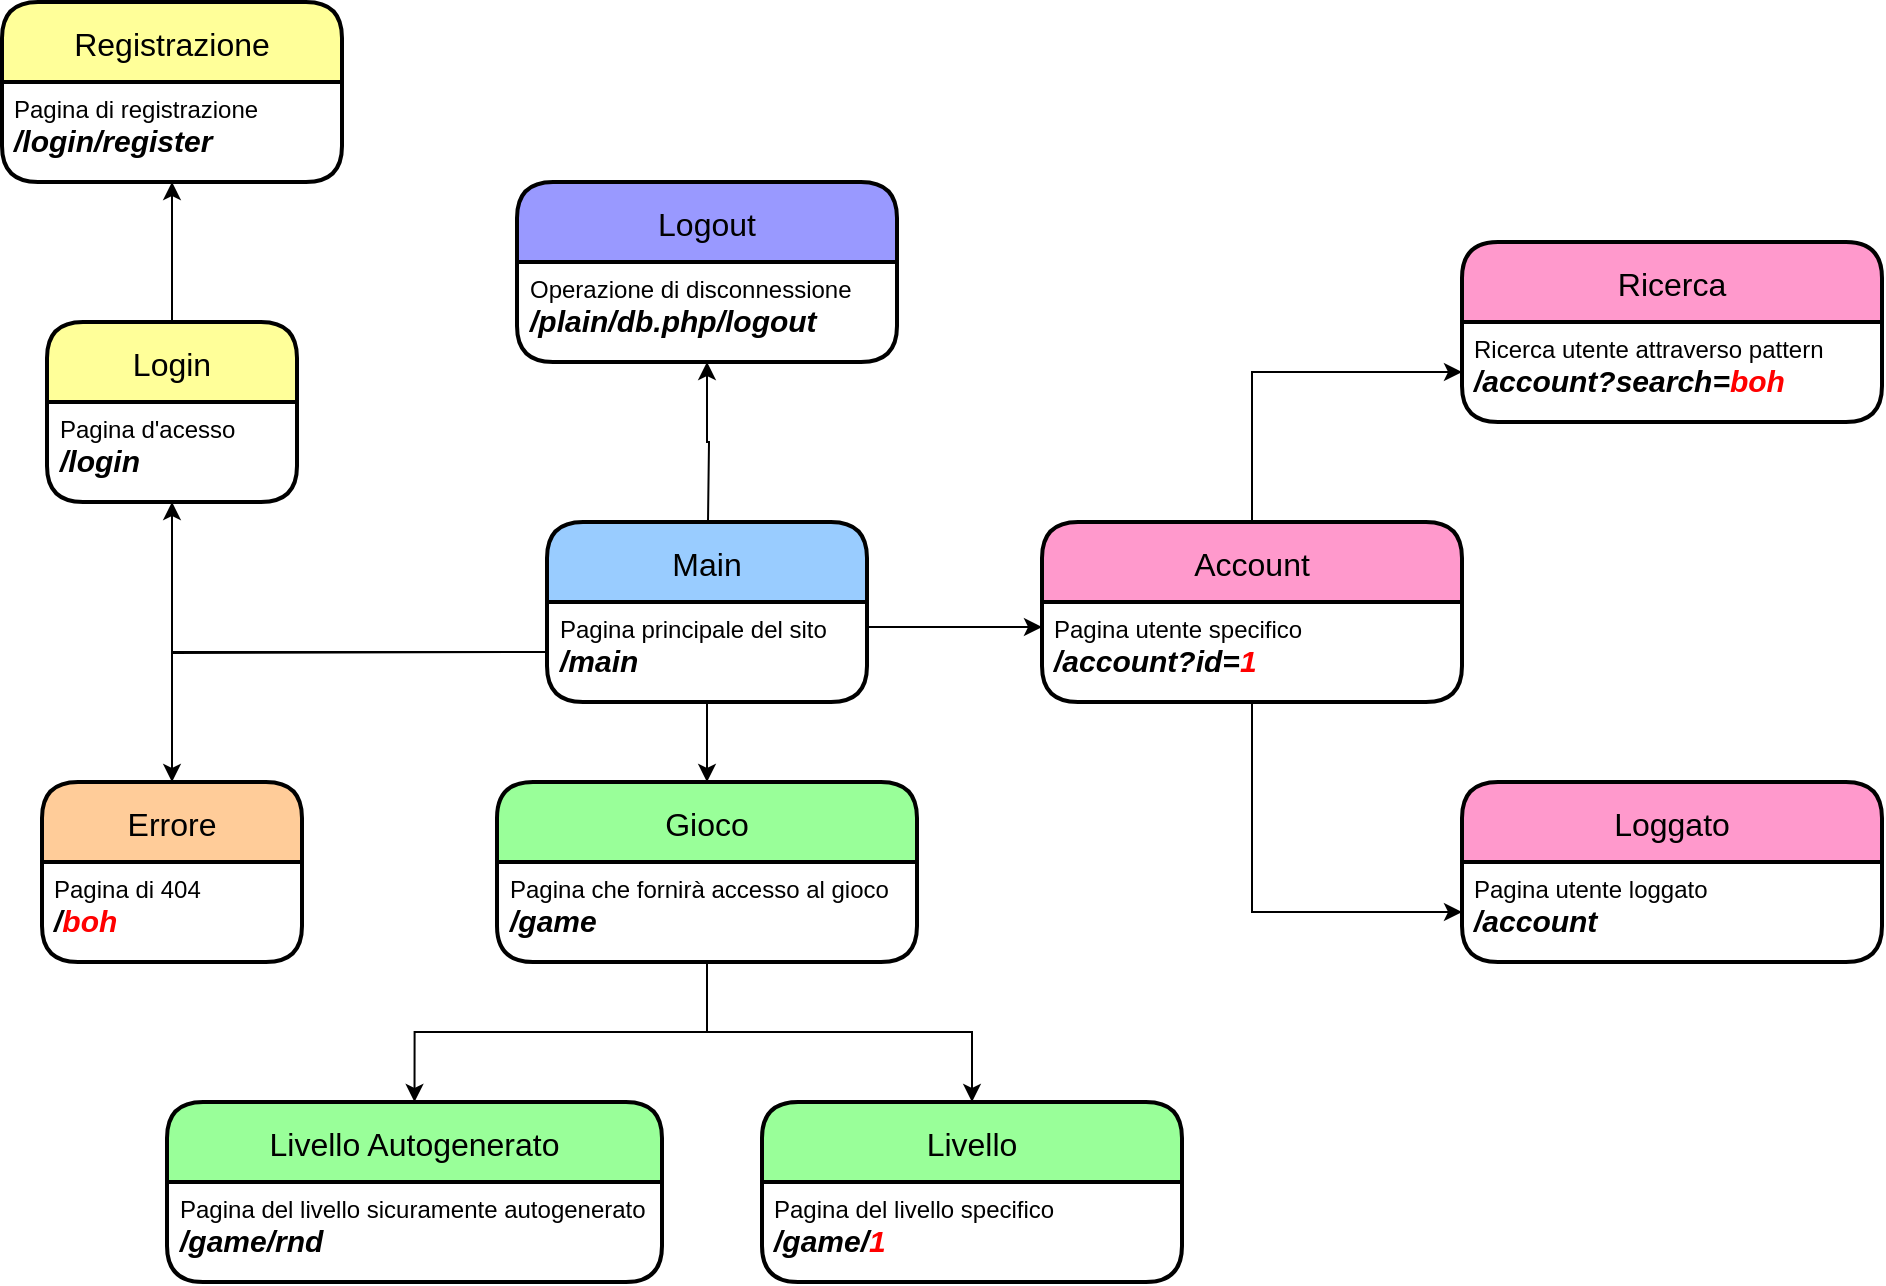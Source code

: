<mxfile version="14.7.3" type="google" pages="3"><diagram id="h7ap8phUaQpteFrUjmZ0" name="Sito"><mxGraphModel dx="1381" dy="764" grid="1" gridSize="10" guides="1" tooltips="1" connect="1" arrows="1" fold="1" page="1" pageScale="1" pageWidth="827" pageHeight="1169" math="0" shadow="0"><root><mxCell id="T_M9-cIm_VhsRwi5SzmN-0"/><mxCell id="T_M9-cIm_VhsRwi5SzmN-1" parent="T_M9-cIm_VhsRwi5SzmN-0"/><mxCell id="T_M9-cIm_VhsRwi5SzmN-2" value="Main" style="swimlane;childLayout=stackLayout;horizontal=1;startSize=40;horizontalStack=0;rounded=1;fontSize=16;fontStyle=0;strokeWidth=2;resizeParent=0;resizeLast=1;shadow=0;dashed=0;align=center;strokeColor=#000000;fillColor=#99CCFF;" vertex="1" parent="T_M9-cIm_VhsRwi5SzmN-1"><mxGeometry x="422.5" y="350" width="160" height="90" as="geometry"/></mxCell><mxCell id="T_M9-cIm_VhsRwi5SzmN-3" value="Pagina principale del sito&lt;br&gt;&lt;font size=&quot;1&quot;&gt;&lt;i&gt;&lt;b style=&quot;font-size: 15px&quot;&gt;/main&lt;/b&gt;&lt;/i&gt;&lt;/font&gt;" style="align=left;strokeColor=none;fillColor=none;spacingLeft=4;fontSize=12;verticalAlign=top;resizable=0;rotatable=0;part=1;html=1;" vertex="1" parent="T_M9-cIm_VhsRwi5SzmN-2"><mxGeometry y="40" width="160" height="50" as="geometry"/></mxCell><mxCell id="T_M9-cIm_VhsRwi5SzmN-4" value="Gioco" style="swimlane;childLayout=stackLayout;horizontal=1;startSize=40;horizontalStack=0;rounded=1;fontSize=16;fontStyle=0;strokeWidth=2;resizeParent=0;resizeLast=1;shadow=0;dashed=0;align=center;fillColor=#99FF99;" vertex="1" parent="T_M9-cIm_VhsRwi5SzmN-1"><mxGeometry x="397.5" y="480" width="210" height="90" as="geometry"/></mxCell><mxCell id="T_M9-cIm_VhsRwi5SzmN-5" value="Pagina che fornirà accesso al gioco&lt;br&gt;&lt;font size=&quot;1&quot;&gt;&lt;i&gt;&lt;b style=&quot;font-size: 15px&quot;&gt;/game&lt;/b&gt;&lt;/i&gt;&lt;/font&gt;" style="align=left;strokeColor=none;fillColor=none;spacingLeft=4;fontSize=12;verticalAlign=top;resizable=0;rotatable=0;part=1;html=1;" vertex="1" parent="T_M9-cIm_VhsRwi5SzmN-4"><mxGeometry y="40" width="210" height="50" as="geometry"/></mxCell><mxCell id="T_M9-cIm_VhsRwi5SzmN-6" value="Login" style="swimlane;childLayout=stackLayout;horizontal=1;startSize=40;horizontalStack=0;rounded=1;fontSize=16;fontStyle=0;strokeWidth=2;resizeParent=0;resizeLast=1;shadow=0;dashed=0;align=center;fillColor=#FFFF99;" vertex="1" parent="T_M9-cIm_VhsRwi5SzmN-1"><mxGeometry x="172.5" y="250" width="125" height="90" as="geometry"/></mxCell><mxCell id="T_M9-cIm_VhsRwi5SzmN-7" value="Pagina d'acesso&lt;br&gt;&lt;font size=&quot;1&quot;&gt;&lt;i&gt;&lt;b style=&quot;font-size: 15px&quot;&gt;/login&lt;/b&gt;&lt;/i&gt;&lt;/font&gt;" style="align=left;strokeColor=none;fillColor=none;spacingLeft=4;fontSize=12;verticalAlign=top;resizable=0;rotatable=0;part=1;html=1;" vertex="1" parent="T_M9-cIm_VhsRwi5SzmN-6"><mxGeometry y="40" width="125" height="50" as="geometry"/></mxCell><mxCell id="T_M9-cIm_VhsRwi5SzmN-8" value="Registrazione" style="swimlane;childLayout=stackLayout;horizontal=1;startSize=40;horizontalStack=0;rounded=1;fontSize=16;fontStyle=0;strokeWidth=2;resizeParent=0;resizeLast=1;shadow=0;dashed=0;align=center;fillColor=#FFFF99;" vertex="1" parent="T_M9-cIm_VhsRwi5SzmN-1"><mxGeometry x="150" y="90" width="170" height="90" as="geometry"/></mxCell><mxCell id="T_M9-cIm_VhsRwi5SzmN-9" value="Pagina di registrazione&lt;br&gt;&lt;font size=&quot;1&quot;&gt;&lt;i&gt;&lt;b style=&quot;font-size: 15px&quot;&gt;/login/register&lt;/b&gt;&lt;/i&gt;&lt;/font&gt;" style="align=left;strokeColor=none;fillColor=none;spacingLeft=4;fontSize=12;verticalAlign=top;resizable=0;rotatable=0;part=1;html=1;" vertex="1" parent="T_M9-cIm_VhsRwi5SzmN-8"><mxGeometry y="40" width="170" height="50" as="geometry"/></mxCell><mxCell id="T_M9-cIm_VhsRwi5SzmN-10" value="Logout" style="swimlane;childLayout=stackLayout;horizontal=1;startSize=40;horizontalStack=0;rounded=1;fontSize=16;fontStyle=0;strokeWidth=2;resizeParent=0;resizeLast=1;shadow=0;dashed=0;align=center;fillColor=#9999FF;" vertex="1" parent="T_M9-cIm_VhsRwi5SzmN-1"><mxGeometry x="407.5" y="180" width="190" height="90" as="geometry"/></mxCell><mxCell id="T_M9-cIm_VhsRwi5SzmN-11" value="Operazione di disconnessione&lt;br&gt;&lt;font size=&quot;1&quot;&gt;&lt;i&gt;&lt;b style=&quot;font-size: 15px&quot;&gt;/plain/db.php/logout&lt;/b&gt;&lt;/i&gt;&lt;/font&gt;" style="align=left;strokeColor=none;fillColor=none;spacingLeft=4;fontSize=12;verticalAlign=top;resizable=0;rotatable=0;part=1;html=1;" vertex="1" parent="T_M9-cIm_VhsRwi5SzmN-10"><mxGeometry y="40" width="190" height="50" as="geometry"/></mxCell><mxCell id="T_M9-cIm_VhsRwi5SzmN-12" value="Livello" style="swimlane;childLayout=stackLayout;horizontal=1;startSize=40;horizontalStack=0;rounded=1;fontSize=16;fontStyle=0;strokeWidth=2;resizeParent=0;resizeLast=1;shadow=0;dashed=0;align=center;fillColor=#99FF99;" vertex="1" parent="T_M9-cIm_VhsRwi5SzmN-1"><mxGeometry x="530" y="640" width="210" height="90" as="geometry"/></mxCell><mxCell id="T_M9-cIm_VhsRwi5SzmN-13" value="Pagina del livello specifico&lt;br&gt;&lt;font size=&quot;1&quot;&gt;&lt;i&gt;&lt;b style=&quot;font-size: 15px&quot;&gt;/game/&lt;font color=&quot;#ff0000&quot;&gt;1&lt;/font&gt;&lt;/b&gt;&lt;/i&gt;&lt;/font&gt;" style="align=left;strokeColor=none;fillColor=none;spacingLeft=4;fontSize=12;verticalAlign=top;resizable=0;rotatable=0;part=1;html=1;" vertex="1" parent="T_M9-cIm_VhsRwi5SzmN-12"><mxGeometry y="40" width="210" height="50" as="geometry"/></mxCell><mxCell id="T_M9-cIm_VhsRwi5SzmN-14" value="Loggato" style="swimlane;childLayout=stackLayout;horizontal=1;startSize=40;horizontalStack=0;rounded=1;fontSize=16;fontStyle=0;strokeWidth=2;resizeParent=0;resizeLast=1;shadow=0;dashed=0;align=center;fillColor=#FF99CC;" vertex="1" parent="T_M9-cIm_VhsRwi5SzmN-1"><mxGeometry x="880" y="480" width="210" height="90" as="geometry"/></mxCell><mxCell id="T_M9-cIm_VhsRwi5SzmN-15" value="Pagina utente loggato&lt;br&gt;&lt;font size=&quot;1&quot;&gt;&lt;i&gt;&lt;b style=&quot;font-size: 15px&quot;&gt;/account&lt;/b&gt;&lt;/i&gt;&lt;/font&gt;&lt;font size=&quot;1&quot;&gt;&lt;i&gt;&lt;b style=&quot;font-size: 15px&quot;&gt;&lt;font color=&quot;#ff0000&quot;&gt;&lt;br&gt;&lt;/font&gt;&lt;/b&gt;&lt;/i&gt;&lt;/font&gt;" style="align=left;strokeColor=none;fillColor=none;spacingLeft=4;fontSize=12;verticalAlign=top;resizable=0;rotatable=0;part=1;html=1;" vertex="1" parent="T_M9-cIm_VhsRwi5SzmN-14"><mxGeometry y="40" width="210" height="50" as="geometry"/></mxCell><mxCell id="T_M9-cIm_VhsRwi5SzmN-16" value="Errore" style="swimlane;childLayout=stackLayout;horizontal=1;startSize=40;horizontalStack=0;rounded=1;fontSize=16;fontStyle=0;strokeWidth=2;resizeParent=0;resizeLast=1;shadow=0;dashed=0;align=center;fillColor=#FFCC99;" vertex="1" parent="T_M9-cIm_VhsRwi5SzmN-1"><mxGeometry x="170" y="480" width="130" height="90" as="geometry"/></mxCell><mxCell id="T_M9-cIm_VhsRwi5SzmN-17" value="Pagina di 404&lt;br&gt;&lt;i style=&quot;font-size: x-small&quot;&gt;&lt;b style=&quot;font-size: 15px&quot;&gt;/&lt;font color=&quot;#ff0000&quot;&gt;boh&lt;/font&gt;&lt;/b&gt;&lt;/i&gt;" style="align=left;strokeColor=none;fillColor=none;spacingLeft=4;fontSize=12;verticalAlign=top;resizable=0;rotatable=0;part=1;html=1;" vertex="1" parent="T_M9-cIm_VhsRwi5SzmN-16"><mxGeometry y="40" width="130" height="50" as="geometry"/></mxCell><mxCell id="T_M9-cIm_VhsRwi5SzmN-18" style="edgeStyle=orthogonalEdgeStyle;rounded=0;orthogonalLoop=1;jettySize=auto;html=1;entryX=0;entryY=0.5;entryDx=0;entryDy=0;fontSize=16;" edge="1" parent="T_M9-cIm_VhsRwi5SzmN-1" source="T_M9-cIm_VhsRwi5SzmN-19" target="T_M9-cIm_VhsRwi5SzmN-22"><mxGeometry relative="1" as="geometry"/></mxCell><mxCell id="T_M9-cIm_VhsRwi5SzmN-19" value="Account" style="swimlane;childLayout=stackLayout;horizontal=1;startSize=40;horizontalStack=0;rounded=1;fontSize=16;fontStyle=0;strokeWidth=2;resizeParent=0;resizeLast=1;shadow=0;dashed=0;align=center;fillColor=#FF99CC;" vertex="1" parent="T_M9-cIm_VhsRwi5SzmN-1"><mxGeometry x="670" y="350" width="210" height="90" as="geometry"/></mxCell><mxCell id="T_M9-cIm_VhsRwi5SzmN-20" value="Pagina utente specifico&lt;br&gt;&lt;i style=&quot;font-size: x-small&quot;&gt;&lt;b style=&quot;font-size: 15px&quot;&gt;/account?id=&lt;font color=&quot;#ff0000&quot;&gt;1&lt;/font&gt;&lt;/b&gt;&lt;/i&gt;&lt;font size=&quot;1&quot;&gt;&lt;i&gt;&lt;b style=&quot;font-size: 15px&quot;&gt;&lt;font color=&quot;#ff0000&quot;&gt;&lt;br&gt;&lt;/font&gt;&lt;/b&gt;&lt;/i&gt;&lt;/font&gt;" style="align=left;strokeColor=none;fillColor=none;spacingLeft=4;fontSize=12;verticalAlign=top;resizable=0;rotatable=0;part=1;html=1;" vertex="1" parent="T_M9-cIm_VhsRwi5SzmN-19"><mxGeometry y="40" width="210" height="50" as="geometry"/></mxCell><mxCell id="T_M9-cIm_VhsRwi5SzmN-21" value="Ricerca" style="swimlane;childLayout=stackLayout;horizontal=1;startSize=40;horizontalStack=0;rounded=1;fontSize=16;fontStyle=0;strokeWidth=2;resizeParent=0;resizeLast=1;shadow=0;dashed=0;align=center;fillColor=#FF99CC;" vertex="1" parent="T_M9-cIm_VhsRwi5SzmN-1"><mxGeometry x="880" y="210" width="210" height="90" as="geometry"/></mxCell><mxCell id="T_M9-cIm_VhsRwi5SzmN-22" value="Ricerca utente attraverso pattern&lt;br&gt;&lt;font size=&quot;1&quot;&gt;&lt;i&gt;&lt;b style=&quot;font-size: 15px&quot;&gt;/account?search&lt;/b&gt;&lt;/i&gt;&lt;/font&gt;&lt;i style=&quot;font-size: x-small&quot;&gt;&lt;b style=&quot;font-size: 15px&quot;&gt;=&lt;font color=&quot;#ff0000&quot;&gt;boh&lt;/font&gt;&lt;/b&gt;&lt;/i&gt;&lt;font size=&quot;1&quot;&gt;&lt;i&gt;&lt;b style=&quot;font-size: 15px&quot;&gt;&lt;font color=&quot;#ff0000&quot;&gt;&lt;br&gt;&lt;/font&gt;&lt;/b&gt;&lt;/i&gt;&lt;/font&gt;" style="align=left;strokeColor=none;fillColor=none;spacingLeft=4;fontSize=12;verticalAlign=top;resizable=0;rotatable=0;part=1;html=1;" vertex="1" parent="T_M9-cIm_VhsRwi5SzmN-21"><mxGeometry y="40" width="210" height="50" as="geometry"/></mxCell><mxCell id="T_M9-cIm_VhsRwi5SzmN-23" style="edgeStyle=orthogonalEdgeStyle;rounded=0;orthogonalLoop=1;jettySize=auto;html=1;entryX=0.5;entryY=1;entryDx=0;entryDy=0;fontSize=16;" edge="1" parent="T_M9-cIm_VhsRwi5SzmN-1" target="T_M9-cIm_VhsRwi5SzmN-11"><mxGeometry relative="1" as="geometry"><mxPoint x="503" y="350" as="sourcePoint"/></mxGeometry></mxCell><mxCell id="T_M9-cIm_VhsRwi5SzmN-24" style="edgeStyle=orthogonalEdgeStyle;rounded=0;orthogonalLoop=1;jettySize=auto;html=1;entryX=0.5;entryY=0;entryDx=0;entryDy=0;fontSize=16;exitX=0.5;exitY=1;exitDx=0;exitDy=0;" edge="1" parent="T_M9-cIm_VhsRwi5SzmN-1" source="T_M9-cIm_VhsRwi5SzmN-3" target="T_M9-cIm_VhsRwi5SzmN-4"><mxGeometry relative="1" as="geometry"/></mxCell><mxCell id="T_M9-cIm_VhsRwi5SzmN-25" style="edgeStyle=orthogonalEdgeStyle;rounded=0;orthogonalLoop=1;jettySize=auto;html=1;entryX=0;entryY=0.25;entryDx=0;entryDy=0;fontSize=16;exitX=1;exitY=0.25;exitDx=0;exitDy=0;" edge="1" parent="T_M9-cIm_VhsRwi5SzmN-1" source="T_M9-cIm_VhsRwi5SzmN-3" target="T_M9-cIm_VhsRwi5SzmN-20"><mxGeometry relative="1" as="geometry"/></mxCell><mxCell id="T_M9-cIm_VhsRwi5SzmN-26" style="edgeStyle=orthogonalEdgeStyle;rounded=0;orthogonalLoop=1;jettySize=auto;html=1;entryX=0.5;entryY=0;entryDx=0;entryDy=0;fontSize=16;" edge="1" parent="T_M9-cIm_VhsRwi5SzmN-1" target="T_M9-cIm_VhsRwi5SzmN-16"><mxGeometry relative="1" as="geometry"><mxPoint x="423" y="415" as="sourcePoint"/></mxGeometry></mxCell><mxCell id="T_M9-cIm_VhsRwi5SzmN-27" style="edgeStyle=orthogonalEdgeStyle;rounded=0;orthogonalLoop=1;jettySize=auto;html=1;entryX=0.5;entryY=1;entryDx=0;entryDy=0;fontSize=16;exitX=0.5;exitY=0;exitDx=0;exitDy=0;" edge="1" parent="T_M9-cIm_VhsRwi5SzmN-1" source="T_M9-cIm_VhsRwi5SzmN-6" target="T_M9-cIm_VhsRwi5SzmN-9"><mxGeometry relative="1" as="geometry"/></mxCell><mxCell id="T_M9-cIm_VhsRwi5SzmN-28" style="edgeStyle=orthogonalEdgeStyle;rounded=0;orthogonalLoop=1;jettySize=auto;html=1;entryX=0.5;entryY=0;entryDx=0;entryDy=0;fontSize=16;" edge="1" parent="T_M9-cIm_VhsRwi5SzmN-1" source="T_M9-cIm_VhsRwi5SzmN-5" target="T_M9-cIm_VhsRwi5SzmN-12"><mxGeometry relative="1" as="geometry"/></mxCell><mxCell id="T_M9-cIm_VhsRwi5SzmN-29" style="edgeStyle=orthogonalEdgeStyle;rounded=0;orthogonalLoop=1;jettySize=auto;html=1;entryX=0;entryY=0.5;entryDx=0;entryDy=0;fontSize=16;" edge="1" parent="T_M9-cIm_VhsRwi5SzmN-1" source="T_M9-cIm_VhsRwi5SzmN-20" target="T_M9-cIm_VhsRwi5SzmN-15"><mxGeometry relative="1" as="geometry"/></mxCell><mxCell id="T_M9-cIm_VhsRwi5SzmN-30" style="edgeStyle=orthogonalEdgeStyle;rounded=0;orthogonalLoop=1;jettySize=auto;html=1;entryX=0.5;entryY=1;entryDx=0;entryDy=0;fontSize=16;" edge="1" parent="T_M9-cIm_VhsRwi5SzmN-1" source="T_M9-cIm_VhsRwi5SzmN-3" target="T_M9-cIm_VhsRwi5SzmN-7"><mxGeometry relative="1" as="geometry"/></mxCell><mxCell id="T_M9-cIm_VhsRwi5SzmN-31" value="Livello Autogenerato" style="swimlane;childLayout=stackLayout;horizontal=1;startSize=40;horizontalStack=0;rounded=1;fontSize=16;fontStyle=0;strokeWidth=2;resizeParent=0;resizeLast=1;shadow=0;dashed=0;align=center;fillColor=#99FF99;" vertex="1" parent="T_M9-cIm_VhsRwi5SzmN-1"><mxGeometry x="232.5" y="640" width="247.5" height="90" as="geometry"/></mxCell><mxCell id="T_M9-cIm_VhsRwi5SzmN-32" value="Pagina del livello sicuramente autogenerato&lt;br&gt;&lt;font size=&quot;1&quot;&gt;&lt;i&gt;&lt;b style=&quot;font-size: 15px&quot;&gt;/game/rnd&lt;/b&gt;&lt;/i&gt;&lt;/font&gt;" style="align=left;strokeColor=none;fillColor=none;spacingLeft=4;fontSize=12;verticalAlign=top;resizable=0;rotatable=0;part=1;html=1;" vertex="1" parent="T_M9-cIm_VhsRwi5SzmN-31"><mxGeometry y="40" width="247.5" height="50" as="geometry"/></mxCell><mxCell id="T_M9-cIm_VhsRwi5SzmN-33" style="edgeStyle=orthogonalEdgeStyle;rounded=0;orthogonalLoop=1;jettySize=auto;html=1;entryX=0.5;entryY=0;entryDx=0;entryDy=0;fontSize=16;" edge="1" parent="T_M9-cIm_VhsRwi5SzmN-1" source="T_M9-cIm_VhsRwi5SzmN-5" target="T_M9-cIm_VhsRwi5SzmN-31"><mxGeometry relative="1" as="geometry"/></mxCell></root></mxGraphModel></diagram><diagram name="E/R" id="KHXcI56mYAGqxelx3Yn7"><mxGraphModel dx="1381" dy="764" grid="1" gridSize="10" guides="1" tooltips="1" connect="1" arrows="1" fold="1" page="1" pageScale="1" pageWidth="3300" pageHeight="4681" math="0" shadow="0"><root><mxCell id="qObvZ1UqW6RmyA5Q-D8--0"/><mxCell id="qObvZ1UqW6RmyA5Q-D8--1" parent="qObvZ1UqW6RmyA5Q-D8--0"/><mxCell id="qObvZ1UqW6RmyA5Q-D8--2" value="utenti" style="shape=table;startSize=30;container=1;collapsible=1;childLayout=tableLayout;fixedRows=1;rowLines=0;fontStyle=1;align=center;resizeLast=1;" parent="qObvZ1UqW6RmyA5Q-D8--1" vertex="1"><mxGeometry x="490" y="140" width="160" height="220" as="geometry"/></mxCell><mxCell id="qObvZ1UqW6RmyA5Q-D8--3" value="" style="shape=partialRectangle;collapsible=0;dropTarget=0;pointerEvents=0;fillColor=none;top=0;left=0;bottom=1;right=0;points=[[0,0.5],[1,0.5]];portConstraint=eastwest;" parent="qObvZ1UqW6RmyA5Q-D8--2" vertex="1"><mxGeometry y="30" width="160" height="30" as="geometry"/></mxCell><mxCell id="qObvZ1UqW6RmyA5Q-D8--4" value="PK" style="shape=partialRectangle;connectable=0;fillColor=none;top=0;left=0;bottom=0;right=0;fontStyle=1;overflow=hidden;" parent="qObvZ1UqW6RmyA5Q-D8--3" vertex="1"><mxGeometry width="30" height="30" as="geometry"/></mxCell><mxCell id="qObvZ1UqW6RmyA5Q-D8--5" value="id" style="shape=partialRectangle;connectable=0;fillColor=none;top=0;left=0;bottom=0;right=0;align=left;spacingLeft=6;fontStyle=5;overflow=hidden;" parent="qObvZ1UqW6RmyA5Q-D8--3" vertex="1"><mxGeometry x="30" width="130" height="30" as="geometry"/></mxCell><mxCell id="qObvZ1UqW6RmyA5Q-D8--6" value="" style="shape=partialRectangle;collapsible=0;dropTarget=0;pointerEvents=0;fillColor=none;top=0;left=0;bottom=0;right=0;points=[[0,0.5],[1,0.5]];portConstraint=eastwest;" parent="qObvZ1UqW6RmyA5Q-D8--2" vertex="1"><mxGeometry y="60" width="160" height="30" as="geometry"/></mxCell><mxCell id="qObvZ1UqW6RmyA5Q-D8--7" value="" style="shape=partialRectangle;connectable=0;fillColor=none;top=0;left=0;bottom=0;right=0;editable=1;overflow=hidden;" parent="qObvZ1UqW6RmyA5Q-D8--6" vertex="1"><mxGeometry width="30" height="30" as="geometry"/></mxCell><mxCell id="qObvZ1UqW6RmyA5Q-D8--8" value="nick" style="shape=partialRectangle;connectable=0;fillColor=none;top=0;left=0;bottom=0;right=0;align=left;spacingLeft=6;overflow=hidden;" parent="qObvZ1UqW6RmyA5Q-D8--6" vertex="1"><mxGeometry x="30" width="130" height="30" as="geometry"/></mxCell><mxCell id="qObvZ1UqW6RmyA5Q-D8--9" value="" style="shape=partialRectangle;collapsible=0;dropTarget=0;pointerEvents=0;fillColor=none;top=0;left=0;bottom=0;right=0;points=[[0,0.5],[1,0.5]];portConstraint=eastwest;" parent="qObvZ1UqW6RmyA5Q-D8--2" vertex="1"><mxGeometry y="90" width="160" height="30" as="geometry"/></mxCell><mxCell id="qObvZ1UqW6RmyA5Q-D8--10" value="" style="shape=partialRectangle;connectable=0;fillColor=none;top=0;left=0;bottom=0;right=0;editable=1;overflow=hidden;" parent="qObvZ1UqW6RmyA5Q-D8--9" vertex="1"><mxGeometry width="30" height="30" as="geometry"/></mxCell><mxCell id="qObvZ1UqW6RmyA5Q-D8--11" value="email" style="shape=partialRectangle;connectable=0;fillColor=none;top=0;left=0;bottom=0;right=0;align=left;spacingLeft=6;overflow=hidden;" parent="qObvZ1UqW6RmyA5Q-D8--9" vertex="1"><mxGeometry x="30" width="130" height="30" as="geometry"/></mxCell><mxCell id="qObvZ1UqW6RmyA5Q-D8--12" value="" style="shape=partialRectangle;collapsible=0;dropTarget=0;pointerEvents=0;fillColor=none;top=0;left=0;bottom=0;right=0;points=[[0,0.5],[1,0.5]];portConstraint=eastwest;" parent="qObvZ1UqW6RmyA5Q-D8--2" vertex="1"><mxGeometry y="120" width="160" height="30" as="geometry"/></mxCell><mxCell id="qObvZ1UqW6RmyA5Q-D8--13" value="" style="shape=partialRectangle;connectable=0;fillColor=none;top=0;left=0;bottom=0;right=0;editable=1;overflow=hidden;" parent="qObvZ1UqW6RmyA5Q-D8--12" vertex="1"><mxGeometry width="30" height="30" as="geometry"/></mxCell><mxCell id="qObvZ1UqW6RmyA5Q-D8--14" value="pass" style="shape=partialRectangle;connectable=0;fillColor=none;top=0;left=0;bottom=0;right=0;align=left;spacingLeft=6;overflow=hidden;" parent="qObvZ1UqW6RmyA5Q-D8--12" vertex="1"><mxGeometry x="30" width="130" height="30" as="geometry"/></mxCell><mxCell id="qObvZ1UqW6RmyA5Q-D8--15" value="" style="shape=partialRectangle;collapsible=0;dropTarget=0;pointerEvents=0;fillColor=none;top=0;left=0;bottom=0;right=0;points=[[0,0.5],[1,0.5]];portConstraint=eastwest;" parent="qObvZ1UqW6RmyA5Q-D8--2" vertex="1"><mxGeometry y="150" width="160" height="30" as="geometry"/></mxCell><mxCell id="qObvZ1UqW6RmyA5Q-D8--16" value="" style="shape=partialRectangle;connectable=0;fillColor=none;top=0;left=0;bottom=0;right=0;editable=1;overflow=hidden;" parent="qObvZ1UqW6RmyA5Q-D8--15" vertex="1"><mxGeometry width="30" height="30" as="geometry"/></mxCell><mxCell id="qObvZ1UqW6RmyA5Q-D8--17" value="creazione" style="shape=partialRectangle;connectable=0;fillColor=none;top=0;left=0;bottom=0;right=0;align=left;spacingLeft=6;overflow=hidden;" parent="qObvZ1UqW6RmyA5Q-D8--15" vertex="1"><mxGeometry x="30" width="130" height="30" as="geometry"/></mxCell><mxCell id="qObvZ1UqW6RmyA5Q-D8--18" value="" style="shape=partialRectangle;collapsible=0;dropTarget=0;pointerEvents=0;fillColor=none;top=0;left=0;bottom=0;right=0;points=[[0,0.5],[1,0.5]];portConstraint=eastwest;" parent="qObvZ1UqW6RmyA5Q-D8--2" vertex="1"><mxGeometry y="180" width="160" height="30" as="geometry"/></mxCell><mxCell id="qObvZ1UqW6RmyA5Q-D8--19" value="" style="shape=partialRectangle;connectable=0;fillColor=none;top=0;left=0;bottom=0;right=0;editable=1;overflow=hidden;" parent="qObvZ1UqW6RmyA5Q-D8--18" vertex="1"><mxGeometry width="30" height="30" as="geometry"/></mxCell><mxCell id="qObvZ1UqW6RmyA5Q-D8--20" value="attivo" style="shape=partialRectangle;connectable=0;fillColor=none;top=0;left=0;bottom=0;right=0;align=left;spacingLeft=6;overflow=hidden;" parent="qObvZ1UqW6RmyA5Q-D8--18" vertex="1"><mxGeometry x="30" width="130" height="30" as="geometry"/></mxCell><mxCell id="qObvZ1UqW6RmyA5Q-D8--21" value="amicizie" style="shape=table;startSize=30;container=1;collapsible=1;childLayout=tableLayout;fixedRows=1;rowLines=0;fontStyle=1;align=center;resizeLast=1;fillColor=#Ffcc00;" parent="qObvZ1UqW6RmyA5Q-D8--1" vertex="1"><mxGeometry x="760" y="210" width="160" height="100" as="geometry"/></mxCell><mxCell id="qObvZ1UqW6RmyA5Q-D8--28" value="" style="shape=partialRectangle;collapsible=0;dropTarget=0;pointerEvents=0;fillColor=none;top=0;left=0;bottom=0;right=0;points=[[0,0.5],[1,0.5]];portConstraint=eastwest;" parent="qObvZ1UqW6RmyA5Q-D8--21" vertex="1"><mxGeometry y="30" width="160" height="30" as="geometry"/></mxCell><mxCell id="qObvZ1UqW6RmyA5Q-D8--29" value="" style="shape=partialRectangle;connectable=0;fillColor=none;top=0;left=0;bottom=0;right=0;editable=1;overflow=hidden;" parent="qObvZ1UqW6RmyA5Q-D8--28" vertex="1"><mxGeometry width="50" height="30" as="geometry"/></mxCell><mxCell id="qObvZ1UqW6RmyA5Q-D8--30" value="creazione" style="shape=partialRectangle;connectable=0;fillColor=none;top=0;left=0;bottom=0;right=0;align=left;spacingLeft=6;overflow=hidden;" parent="qObvZ1UqW6RmyA5Q-D8--28" vertex="1"><mxGeometry x="50" width="110" height="30" as="geometry"/></mxCell><mxCell id="qObvZ1UqW6RmyA5Q-D8--31" value="" style="shape=partialRectangle;collapsible=0;dropTarget=0;pointerEvents=0;fillColor=none;top=0;left=0;bottom=0;right=0;points=[[0,0.5],[1,0.5]];portConstraint=eastwest;" parent="qObvZ1UqW6RmyA5Q-D8--21" vertex="1"><mxGeometry y="60" width="160" height="30" as="geometry"/></mxCell><mxCell id="qObvZ1UqW6RmyA5Q-D8--32" value="" style="shape=partialRectangle;connectable=0;fillColor=none;top=0;left=0;bottom=0;right=0;editable=1;overflow=hidden;" parent="qObvZ1UqW6RmyA5Q-D8--31" vertex="1"><mxGeometry width="50" height="30" as="geometry"/></mxCell><mxCell id="qObvZ1UqW6RmyA5Q-D8--33" value="attivo" style="shape=partialRectangle;connectable=0;fillColor=none;top=0;left=0;bottom=0;right=0;align=left;spacingLeft=6;overflow=hidden;" parent="qObvZ1UqW6RmyA5Q-D8--31" vertex="1"><mxGeometry x="50" width="110" height="30" as="geometry"/></mxCell><mxCell id="qObvZ1UqW6RmyA5Q-D8--34" value="vettori" style="shape=table;startSize=30;container=1;collapsible=1;childLayout=tableLayout;fixedRows=1;rowLines=0;fontStyle=1;align=center;resizeLast=1;" parent="qObvZ1UqW6RmyA5Q-D8--1" vertex="1"><mxGeometry x="760" y="620" width="160" height="160" as="geometry"/></mxCell><mxCell id="qObvZ1UqW6RmyA5Q-D8--35" value="" style="shape=partialRectangle;collapsible=0;dropTarget=0;pointerEvents=0;fillColor=none;top=0;left=0;bottom=1;right=0;points=[[0,0.5],[1,0.5]];portConstraint=eastwest;" parent="qObvZ1UqW6RmyA5Q-D8--34" vertex="1"><mxGeometry y="30" width="160" height="30" as="geometry"/></mxCell><mxCell id="qObvZ1UqW6RmyA5Q-D8--36" value="PK" style="shape=partialRectangle;connectable=0;fillColor=none;top=0;left=0;bottom=0;right=0;fontStyle=1;overflow=hidden;" parent="qObvZ1UqW6RmyA5Q-D8--35" vertex="1"><mxGeometry width="30" height="30" as="geometry"/></mxCell><mxCell id="qObvZ1UqW6RmyA5Q-D8--37" value="id" style="shape=partialRectangle;connectable=0;fillColor=none;top=0;left=0;bottom=0;right=0;align=left;spacingLeft=6;fontStyle=5;overflow=hidden;" parent="qObvZ1UqW6RmyA5Q-D8--35" vertex="1"><mxGeometry x="30" width="130" height="30" as="geometry"/></mxCell><mxCell id="qObvZ1UqW6RmyA5Q-D8--38" value="" style="shape=partialRectangle;collapsible=0;dropTarget=0;pointerEvents=0;fillColor=none;top=0;left=0;bottom=0;right=0;points=[[0,0.5],[1,0.5]];portConstraint=eastwest;" parent="qObvZ1UqW6RmyA5Q-D8--34" vertex="1"><mxGeometry y="60" width="160" height="30" as="geometry"/></mxCell><mxCell id="qObvZ1UqW6RmyA5Q-D8--39" value="" style="shape=partialRectangle;connectable=0;fillColor=none;top=0;left=0;bottom=0;right=0;editable=1;overflow=hidden;" parent="qObvZ1UqW6RmyA5Q-D8--38" vertex="1"><mxGeometry width="30" height="30" as="geometry"/></mxCell><mxCell id="qObvZ1UqW6RmyA5Q-D8--40" value="x" style="shape=partialRectangle;connectable=0;fillColor=none;top=0;left=0;bottom=0;right=0;align=left;spacingLeft=6;overflow=hidden;" parent="qObvZ1UqW6RmyA5Q-D8--38" vertex="1"><mxGeometry x="30" width="130" height="30" as="geometry"/></mxCell><mxCell id="qObvZ1UqW6RmyA5Q-D8--41" value="" style="shape=partialRectangle;collapsible=0;dropTarget=0;pointerEvents=0;fillColor=none;top=0;left=0;bottom=0;right=0;points=[[0,0.5],[1,0.5]];portConstraint=eastwest;" parent="qObvZ1UqW6RmyA5Q-D8--34" vertex="1"><mxGeometry y="90" width="160" height="30" as="geometry"/></mxCell><mxCell id="qObvZ1UqW6RmyA5Q-D8--42" value="" style="shape=partialRectangle;connectable=0;fillColor=none;top=0;left=0;bottom=0;right=0;editable=1;overflow=hidden;" parent="qObvZ1UqW6RmyA5Q-D8--41" vertex="1"><mxGeometry width="30" height="30" as="geometry"/></mxCell><mxCell id="qObvZ1UqW6RmyA5Q-D8--43" value="y" style="shape=partialRectangle;connectable=0;fillColor=none;top=0;left=0;bottom=0;right=0;align=left;spacingLeft=6;overflow=hidden;" parent="qObvZ1UqW6RmyA5Q-D8--41" vertex="1"><mxGeometry x="30" width="130" height="30" as="geometry"/></mxCell><mxCell id="qObvZ1UqW6RmyA5Q-D8--44" value="" style="shape=partialRectangle;collapsible=0;dropTarget=0;pointerEvents=0;fillColor=none;top=0;left=0;bottom=0;right=0;points=[[0,0.5],[1,0.5]];portConstraint=eastwest;" parent="qObvZ1UqW6RmyA5Q-D8--34" vertex="1"><mxGeometry y="120" width="160" height="30" as="geometry"/></mxCell><mxCell id="qObvZ1UqW6RmyA5Q-D8--45" value="" style="shape=partialRectangle;connectable=0;fillColor=none;top=0;left=0;bottom=0;right=0;editable=1;overflow=hidden;" parent="qObvZ1UqW6RmyA5Q-D8--44" vertex="1"><mxGeometry width="30" height="30" as="geometry"/></mxCell><mxCell id="qObvZ1UqW6RmyA5Q-D8--46" value="z" style="shape=partialRectangle;connectable=0;fillColor=none;top=0;left=0;bottom=0;right=0;align=left;spacingLeft=6;overflow=hidden;" parent="qObvZ1UqW6RmyA5Q-D8--44" vertex="1"><mxGeometry x="30" width="130" height="30" as="geometry"/></mxCell><UserObject label="" id="qObvZ1UqW6RmyA5Q-D8--102"><mxCell style="edgeStyle=orthogonalEdgeStyle;rounded=0;orthogonalLoop=1;jettySize=auto;html=1;entryX=0.5;entryY=0;entryDx=0;entryDy=0;endArrow=ERmany;endFill=0;" parent="qObvZ1UqW6RmyA5Q-D8--1" source="qObvZ1UqW6RmyA5Q-D8--47" target="qObvZ1UqW6RmyA5Q-D8--69" edge="1"><mxGeometry relative="1" as="geometry"/></mxCell></UserObject><mxCell id="qObvZ1UqW6RmyA5Q-D8--47" value="partite" style="shape=table;startSize=30;container=1;collapsible=1;childLayout=tableLayout;fixedRows=1;rowLines=0;fontStyle=1;align=center;resizeLast=1;fillColor=#FFcc00;" parent="qObvZ1UqW6RmyA5Q-D8--1" vertex="1"><mxGeometry x="210" y="140" width="160" height="190" as="geometry"/></mxCell><mxCell id="qObvZ1UqW6RmyA5Q-D8--48" value="" style="shape=partialRectangle;collapsible=0;dropTarget=0;pointerEvents=0;fillColor=none;top=0;left=0;bottom=1;right=0;points=[[0,0.5],[1,0.5]];portConstraint=eastwest;" parent="qObvZ1UqW6RmyA5Q-D8--47" vertex="1"><mxGeometry y="30" width="160" height="30" as="geometry"/></mxCell><mxCell id="qObvZ1UqW6RmyA5Q-D8--49" value="PK" style="shape=partialRectangle;connectable=0;fillColor=none;top=0;left=0;bottom=0;right=0;fontStyle=1;overflow=hidden;" parent="qObvZ1UqW6RmyA5Q-D8--48" vertex="1"><mxGeometry width="30" height="30" as="geometry"/></mxCell><mxCell id="qObvZ1UqW6RmyA5Q-D8--50" value="id" style="shape=partialRectangle;connectable=0;fillColor=none;top=0;left=0;bottom=0;right=0;align=left;spacingLeft=6;fontStyle=5;overflow=hidden;" parent="qObvZ1UqW6RmyA5Q-D8--48" vertex="1"><mxGeometry x="30" width="130" height="30" as="geometry"/></mxCell><mxCell id="qObvZ1UqW6RmyA5Q-D8--57" value="" style="shape=partialRectangle;collapsible=0;dropTarget=0;pointerEvents=0;fillColor=none;top=0;left=0;bottom=0;right=0;points=[[0,0.5],[1,0.5]];portConstraint=eastwest;" parent="qObvZ1UqW6RmyA5Q-D8--47" vertex="1"><mxGeometry y="60" width="160" height="30" as="geometry"/></mxCell><mxCell id="qObvZ1UqW6RmyA5Q-D8--58" value="" style="shape=partialRectangle;connectable=0;fillColor=none;top=0;left=0;bottom=0;right=0;editable=1;overflow=hidden;" parent="qObvZ1UqW6RmyA5Q-D8--57" vertex="1"><mxGeometry width="30" height="30" as="geometry"/></mxCell><mxCell id="qObvZ1UqW6RmyA5Q-D8--59" value="salti" style="shape=partialRectangle;connectable=0;fillColor=none;top=0;left=0;bottom=0;right=0;align=left;spacingLeft=6;overflow=hidden;" parent="qObvZ1UqW6RmyA5Q-D8--57" vertex="1"><mxGeometry x="30" width="130" height="30" as="geometry"/></mxCell><mxCell id="qObvZ1UqW6RmyA5Q-D8--60" value="" style="shape=partialRectangle;collapsible=0;dropTarget=0;pointerEvents=0;fillColor=none;top=0;left=0;bottom=0;right=0;points=[[0,0.5],[1,0.5]];portConstraint=eastwest;" parent="qObvZ1UqW6RmyA5Q-D8--47" vertex="1"><mxGeometry y="90" width="160" height="30" as="geometry"/></mxCell><mxCell id="qObvZ1UqW6RmyA5Q-D8--61" value="" style="shape=partialRectangle;connectable=0;fillColor=none;top=0;left=0;bottom=0;right=0;editable=1;overflow=hidden;" parent="qObvZ1UqW6RmyA5Q-D8--60" vertex="1"><mxGeometry width="30" height="30" as="geometry"/></mxCell><mxCell id="qObvZ1UqW6RmyA5Q-D8--62" value="morti" style="shape=partialRectangle;connectable=0;fillColor=none;top=0;left=0;bottom=0;right=0;align=left;spacingLeft=6;overflow=hidden;" parent="qObvZ1UqW6RmyA5Q-D8--60" vertex="1"><mxGeometry x="30" width="130" height="30" as="geometry"/></mxCell><mxCell id="qObvZ1UqW6RmyA5Q-D8--63" value="" style="shape=partialRectangle;collapsible=0;dropTarget=0;pointerEvents=0;fillColor=none;top=0;left=0;bottom=0;right=0;points=[[0,0.5],[1,0.5]];portConstraint=eastwest;" parent="qObvZ1UqW6RmyA5Q-D8--47" vertex="1"><mxGeometry y="120" width="160" height="30" as="geometry"/></mxCell><mxCell id="qObvZ1UqW6RmyA5Q-D8--64" value="" style="shape=partialRectangle;connectable=0;fillColor=none;top=0;left=0;bottom=0;right=0;editable=1;overflow=hidden;" parent="qObvZ1UqW6RmyA5Q-D8--63" vertex="1"><mxGeometry width="30" height="30" as="geometry"/></mxCell><mxCell id="qObvZ1UqW6RmyA5Q-D8--65" value="tempo" style="shape=partialRectangle;connectable=0;fillColor=none;top=0;left=0;bottom=0;right=0;align=left;spacingLeft=6;overflow=hidden;" parent="qObvZ1UqW6RmyA5Q-D8--63" vertex="1"><mxGeometry x="30" width="130" height="30" as="geometry"/></mxCell><mxCell id="qObvZ1UqW6RmyA5Q-D8--66" value="" style="shape=partialRectangle;collapsible=0;dropTarget=0;pointerEvents=0;fillColor=none;top=0;left=0;bottom=0;right=0;points=[[0,0.5],[1,0.5]];portConstraint=eastwest;" parent="qObvZ1UqW6RmyA5Q-D8--47" vertex="1"><mxGeometry y="150" width="160" height="30" as="geometry"/></mxCell><mxCell id="qObvZ1UqW6RmyA5Q-D8--67" value="" style="shape=partialRectangle;connectable=0;fillColor=none;top=0;left=0;bottom=0;right=0;editable=1;overflow=hidden;" parent="qObvZ1UqW6RmyA5Q-D8--66" vertex="1"><mxGeometry width="30" height="30" as="geometry"/></mxCell><mxCell id="qObvZ1UqW6RmyA5Q-D8--68" value="creazione" style="shape=partialRectangle;connectable=0;fillColor=none;top=0;left=0;bottom=0;right=0;align=left;spacingLeft=6;overflow=hidden;" parent="qObvZ1UqW6RmyA5Q-D8--66" vertex="1"><mxGeometry x="30" width="130" height="30" as="geometry"/></mxCell><mxCell id="qObvZ1UqW6RmyA5Q-D8--69" value="mappe" style="shape=table;startSize=30;container=1;collapsible=1;childLayout=tableLayout;fixedRows=1;rowLines=0;fontStyle=1;align=center;resizeLast=1;" parent="qObvZ1UqW6RmyA5Q-D8--1" vertex="1"><mxGeometry x="210" y="510" width="160" height="130" as="geometry"/></mxCell><mxCell id="qObvZ1UqW6RmyA5Q-D8--70" value="" style="shape=partialRectangle;collapsible=0;dropTarget=0;pointerEvents=0;fillColor=none;top=0;left=0;bottom=1;right=0;points=[[0,0.5],[1,0.5]];portConstraint=eastwest;" parent="qObvZ1UqW6RmyA5Q-D8--69" vertex="1"><mxGeometry y="30" width="160" height="30" as="geometry"/></mxCell><mxCell id="qObvZ1UqW6RmyA5Q-D8--71" value="PK" style="shape=partialRectangle;connectable=0;fillColor=none;top=0;left=0;bottom=0;right=0;fontStyle=1;overflow=hidden;" parent="qObvZ1UqW6RmyA5Q-D8--70" vertex="1"><mxGeometry width="30" height="30" as="geometry"/></mxCell><mxCell id="qObvZ1UqW6RmyA5Q-D8--72" value="id" style="shape=partialRectangle;connectable=0;fillColor=none;top=0;left=0;bottom=0;right=0;align=left;spacingLeft=6;fontStyle=5;overflow=hidden;" parent="qObvZ1UqW6RmyA5Q-D8--70" vertex="1"><mxGeometry x="30" width="130" height="30" as="geometry"/></mxCell><mxCell id="qObvZ1UqW6RmyA5Q-D8--82" value="" style="shape=partialRectangle;collapsible=0;dropTarget=0;pointerEvents=0;fillColor=none;top=0;left=0;bottom=0;right=0;points=[[0,0.5],[1,0.5]];portConstraint=eastwest;" parent="qObvZ1UqW6RmyA5Q-D8--69" vertex="1"><mxGeometry y="60" width="160" height="30" as="geometry"/></mxCell><mxCell id="qObvZ1UqW6RmyA5Q-D8--83" value="" style="shape=partialRectangle;connectable=0;fillColor=none;top=0;left=0;bottom=0;right=0;editable=1;overflow=hidden;" parent="qObvZ1UqW6RmyA5Q-D8--82" vertex="1"><mxGeometry width="30" height="30" as="geometry"/></mxCell><mxCell id="qObvZ1UqW6RmyA5Q-D8--84" value="raggio" style="shape=partialRectangle;connectable=0;fillColor=none;top=0;left=0;bottom=0;right=0;align=left;spacingLeft=6;overflow=hidden;" parent="qObvZ1UqW6RmyA5Q-D8--82" vertex="1"><mxGeometry x="30" width="130" height="30" as="geometry"/></mxCell><mxCell id="qObvZ1UqW6RmyA5Q-D8--85" value="" style="shape=partialRectangle;collapsible=0;dropTarget=0;pointerEvents=0;fillColor=none;top=0;left=0;bottom=0;right=0;points=[[0,0.5],[1,0.5]];portConstraint=eastwest;" parent="qObvZ1UqW6RmyA5Q-D8--69" vertex="1"><mxGeometry y="90" width="160" height="30" as="geometry"/></mxCell><mxCell id="qObvZ1UqW6RmyA5Q-D8--86" value="" style="shape=partialRectangle;connectable=0;fillColor=none;top=0;left=0;bottom=0;right=0;editable=1;overflow=hidden;" parent="qObvZ1UqW6RmyA5Q-D8--85" vertex="1"><mxGeometry width="30" height="30" as="geometry"/></mxCell><mxCell id="qObvZ1UqW6RmyA5Q-D8--87" value="stile" style="shape=partialRectangle;connectable=0;fillColor=none;top=0;left=0;bottom=0;right=0;align=left;spacingLeft=6;overflow=hidden;" parent="qObvZ1UqW6RmyA5Q-D8--85" vertex="1"><mxGeometry x="30" width="130" height="30" as="geometry"/></mxCell><mxCell id="qObvZ1UqW6RmyA5Q-D8--88" value="blocchi" style="shape=table;startSize=30;container=1;collapsible=1;childLayout=tableLayout;fixedRows=1;rowLines=0;fontStyle=1;align=center;resizeLast=1;fillColor=#FFcc00;" parent="qObvZ1UqW6RmyA5Q-D8--1" vertex="1"><mxGeometry x="490" y="820" width="160" height="70" as="geometry"/></mxCell><mxCell id="qObvZ1UqW6RmyA5Q-D8--95" value="" style="shape=partialRectangle;collapsible=0;dropTarget=0;pointerEvents=0;fillColor=none;top=0;left=0;bottom=0;right=0;points=[[0,0.5],[1,0.5]];portConstraint=eastwest;" parent="qObvZ1UqW6RmyA5Q-D8--88" vertex="1"><mxGeometry y="30" width="160" height="30" as="geometry"/></mxCell><mxCell id="qObvZ1UqW6RmyA5Q-D8--96" value="" style="shape=partialRectangle;connectable=0;fillColor=none;top=0;left=0;bottom=0;right=0;editable=1;overflow=hidden;" parent="qObvZ1UqW6RmyA5Q-D8--95" vertex="1"><mxGeometry width="50" height="30" as="geometry"/></mxCell><mxCell id="qObvZ1UqW6RmyA5Q-D8--97" value="num" style="shape=partialRectangle;connectable=0;fillColor=none;top=0;left=0;bottom=0;right=0;align=left;spacingLeft=6;overflow=hidden;" parent="qObvZ1UqW6RmyA5Q-D8--95" vertex="1"><mxGeometry x="50" width="110" height="30" as="geometry"/></mxCell><UserObject label="" id="qObvZ1UqW6RmyA5Q-D8--105"><mxCell style="edgeStyle=orthogonalEdgeStyle;rounded=0;orthogonalLoop=1;jettySize=auto;html=1;entryX=0;entryY=0.5;entryDx=0;entryDy=0;endArrow=ERmany;endFill=0;exitX=1;exitY=0.5;exitDx=0;exitDy=0;" parent="qObvZ1UqW6RmyA5Q-D8--1" source="qObvZ1UqW6RmyA5Q-D8--60" target="qObvZ1UqW6RmyA5Q-D8--9" edge="1"><mxGeometry relative="1" as="geometry"><mxPoint x="470" y="330" as="sourcePoint"/><mxPoint x="470" y="510" as="targetPoint"/></mxGeometry></mxCell></UserObject><UserObject label="" id="qObvZ1UqW6RmyA5Q-D8--106"><mxCell style="edgeStyle=orthogonalEdgeStyle;rounded=0;orthogonalLoop=1;jettySize=auto;html=1;entryX=0.25;entryY=1;entryDx=0;entryDy=0;endArrow=ERmany;endFill=0;exitX=0;exitY=0.5;exitDx=0;exitDy=0;" parent="qObvZ1UqW6RmyA5Q-D8--1" source="qObvZ1UqW6RmyA5Q-D8--95" target="qObvZ1UqW6RmyA5Q-D8--69" edge="1"><mxGeometry relative="1" as="geometry"><mxPoint x="610" y="460" as="sourcePoint"/><mxPoint x="610" y="640" as="targetPoint"/></mxGeometry></mxCell></UserObject><UserObject label="" id="qObvZ1UqW6RmyA5Q-D8--107"><mxCell style="edgeStyle=orthogonalEdgeStyle;rounded=0;orthogonalLoop=1;jettySize=auto;html=1;entryX=0.5;entryY=1;entryDx=0;entryDy=0;endArrow=ERmany;endFill=0;exitX=1;exitY=0.5;exitDx=0;exitDy=0;" parent="qObvZ1UqW6RmyA5Q-D8--1" source="qObvZ1UqW6RmyA5Q-D8--95" target="qObvZ1UqW6RmyA5Q-D8--34" edge="1"><mxGeometry relative="1" as="geometry"><mxPoint x="860" y="690" as="sourcePoint"/><mxPoint x="710" y="510" as="targetPoint"/></mxGeometry></mxCell></UserObject><UserObject label="" id="qObvZ1UqW6RmyA5Q-D8--108"><mxCell style="edgeStyle=orthogonalEdgeStyle;rounded=0;orthogonalLoop=1;jettySize=auto;html=1;entryX=1;entryY=0.5;entryDx=0;entryDy=0;endArrow=ERmany;endFill=0;exitX=0.5;exitY=1;exitDx=0;exitDy=0;" parent="qObvZ1UqW6RmyA5Q-D8--1" source="qObvZ1UqW6RmyA5Q-D8--21" target="qObvZ1UqW6RmyA5Q-D8--18" edge="1"><mxGeometry relative="1" as="geometry"><mxPoint x="630" y="450" as="sourcePoint"/><mxPoint x="800" y="270" as="targetPoint"/></mxGeometry></mxCell></UserObject><UserObject label="" id="qObvZ1UqW6RmyA5Q-D8--109"><mxCell style="edgeStyle=orthogonalEdgeStyle;rounded=0;orthogonalLoop=1;jettySize=auto;html=1;entryX=1;entryY=0.5;entryDx=0;entryDy=0;endArrow=ERmany;endFill=0;exitX=0.5;exitY=0;exitDx=0;exitDy=0;" parent="qObvZ1UqW6RmyA5Q-D8--1" source="qObvZ1UqW6RmyA5Q-D8--21" target="qObvZ1UqW6RmyA5Q-D8--3" edge="1"><mxGeometry relative="1" as="geometry"><mxPoint x="1000" y="250" as="sourcePoint"/><mxPoint x="690" y="275" as="targetPoint"/></mxGeometry></mxCell></UserObject><mxCell id="qObvZ1UqW6RmyA5Q-D8--113" style="edgeStyle=orthogonalEdgeStyle;rounded=0;orthogonalLoop=1;jettySize=auto;html=1;entryX=0.5;entryY=1;entryDx=0;entryDy=0;endArrow=ERone;endFill=0;" parent="qObvZ1UqW6RmyA5Q-D8--1" source="qObvZ1UqW6RmyA5Q-D8--111" target="qObvZ1UqW6RmyA5Q-D8--2" edge="1"><mxGeometry relative="1" as="geometry"/></mxCell><mxCell id="qObvZ1UqW6RmyA5Q-D8--111" value="^&lt;br&gt;Creato da" style="shape=rhombus;perimeter=rhombusPerimeter;whiteSpace=wrap;html=1;align=center;fillColor=#FFcc00;" parent="qObvZ1UqW6RmyA5Q-D8--1" vertex="1"><mxGeometry x="510" y="525" width="120" height="60" as="geometry"/></mxCell><UserObject label="" id="qObvZ1UqW6RmyA5Q-D8--112"><mxCell style="edgeStyle=orthogonalEdgeStyle;rounded=0;orthogonalLoop=1;jettySize=auto;html=1;entryX=1;entryY=0.5;entryDx=0;entryDy=0;endArrow=ERmany;endFill=0;exitX=0;exitY=0.5;exitDx=0;exitDy=0;" parent="qObvZ1UqW6RmyA5Q-D8--1" source="qObvZ1UqW6RmyA5Q-D8--111" target="qObvZ1UqW6RmyA5Q-D8--70" edge="1"><mxGeometry relative="1" as="geometry"><mxPoint x="460" y="360" as="sourcePoint"/><mxPoint x="460" y="540" as="targetPoint"/></mxGeometry></mxCell></UserObject><mxCell id="qObvZ1UqW6RmyA5Q-D8--114" value="Si trova in&lt;br&gt;&amp;gt;" style="shape=rhombus;perimeter=rhombusPerimeter;whiteSpace=wrap;html=1;align=center;fillColor=#FFcc00;" parent="qObvZ1UqW6RmyA5Q-D8--1" vertex="1"><mxGeometry x="510" y="635" width="120" height="60" as="geometry"/></mxCell><mxCell id="qObvZ1UqW6RmyA5Q-D8--115" value="Si trova in&lt;br&gt;&amp;gt;" style="shape=rhombus;perimeter=rhombusPerimeter;whiteSpace=wrap;html=1;align=center;fillColor=#FFcc00;" parent="qObvZ1UqW6RmyA5Q-D8--1" vertex="1"><mxGeometry x="510" y="725" width="120" height="60" as="geometry"/></mxCell><mxCell id="qObvZ1UqW6RmyA5Q-D8--116" style="edgeStyle=orthogonalEdgeStyle;rounded=0;orthogonalLoop=1;jettySize=auto;html=1;entryX=0;entryY=0.5;entryDx=0;entryDy=0;endArrow=ERone;endFill=0;exitX=1;exitY=0.5;exitDx=0;exitDy=0;" parent="qObvZ1UqW6RmyA5Q-D8--1" source="qObvZ1UqW6RmyA5Q-D8--114" target="qObvZ1UqW6RmyA5Q-D8--35" edge="1"><mxGeometry relative="1" as="geometry"><mxPoint x="690" y="600" as="sourcePoint"/><mxPoint x="690" y="435" as="targetPoint"/></mxGeometry></mxCell><mxCell id="qObvZ1UqW6RmyA5Q-D8--117" style="edgeStyle=orthogonalEdgeStyle;rounded=0;orthogonalLoop=1;jettySize=auto;html=1;entryX=0;entryY=0.5;entryDx=0;entryDy=0;endArrow=ERone;endFill=0;exitX=1;exitY=0.5;exitDx=0;exitDy=0;" parent="qObvZ1UqW6RmyA5Q-D8--1" source="qObvZ1UqW6RmyA5Q-D8--115" target="qObvZ1UqW6RmyA5Q-D8--44" edge="1"><mxGeometry relative="1" as="geometry"><mxPoint x="640" y="750" as="sourcePoint"/><mxPoint x="740" y="730" as="targetPoint"/></mxGeometry></mxCell><UserObject label="" id="qObvZ1UqW6RmyA5Q-D8--118"><mxCell style="edgeStyle=orthogonalEdgeStyle;rounded=0;orthogonalLoop=1;jettySize=auto;html=1;entryX=0.75;entryY=1;entryDx=0;entryDy=0;endArrow=ERmany;endFill=0;exitX=0;exitY=0.5;exitDx=0;exitDy=0;" parent="qObvZ1UqW6RmyA5Q-D8--1" source="qObvZ1UqW6RmyA5Q-D8--114" target="qObvZ1UqW6RmyA5Q-D8--69" edge="1"><mxGeometry relative="1" as="geometry"><mxPoint x="450" y="700" as="sourcePoint"/><mxPoint x="310" y="700" as="targetPoint"/></mxGeometry></mxCell></UserObject><UserObject label="" id="qObvZ1UqW6RmyA5Q-D8--119"><mxCell style="edgeStyle=orthogonalEdgeStyle;rounded=0;orthogonalLoop=1;jettySize=auto;html=1;entryX=0.5;entryY=1;entryDx=0;entryDy=0;endArrow=ERmany;endFill=0;exitX=0;exitY=0.5;exitDx=0;exitDy=0;" parent="qObvZ1UqW6RmyA5Q-D8--1" source="qObvZ1UqW6RmyA5Q-D8--115" target="qObvZ1UqW6RmyA5Q-D8--69" edge="1"><mxGeometry relative="1" as="geometry"><mxPoint x="490" y="720" as="sourcePoint"/><mxPoint x="310" y="695" as="targetPoint"/></mxGeometry></mxCell></UserObject></root></mxGraphModel></diagram><diagram id="V_A_qL9mjxppoAEXXGhl" name="Logico"><mxGraphModel dx="1381" dy="764" grid="1" gridSize="10" guides="1" tooltips="1" connect="1" arrows="1" fold="1" page="1" pageScale="1" pageWidth="3300" pageHeight="4681" math="0" shadow="0"><root><mxCell id="0"/><mxCell id="1" parent="0"/><mxCell id="ot2f08s_EXAsBQNTHOhd-1" value="utenti" style="shape=table;startSize=30;container=1;collapsible=1;childLayout=tableLayout;fixedRows=1;rowLines=0;fontStyle=1;align=center;resizeLast=1;" parent="1" vertex="1"><mxGeometry x="420" y="100" width="160" height="220" as="geometry"/></mxCell><mxCell id="ot2f08s_EXAsBQNTHOhd-2" value="" style="shape=partialRectangle;collapsible=0;dropTarget=0;pointerEvents=0;fillColor=none;top=0;left=0;bottom=1;right=0;points=[[0,0.5],[1,0.5]];portConstraint=eastwest;" parent="ot2f08s_EXAsBQNTHOhd-1" vertex="1"><mxGeometry y="30" width="160" height="30" as="geometry"/></mxCell><mxCell id="ot2f08s_EXAsBQNTHOhd-3" value="PK" style="shape=partialRectangle;connectable=0;fillColor=none;top=0;left=0;bottom=0;right=0;fontStyle=1;overflow=hidden;" parent="ot2f08s_EXAsBQNTHOhd-2" vertex="1"><mxGeometry width="30" height="30" as="geometry"/></mxCell><mxCell id="ot2f08s_EXAsBQNTHOhd-4" value="id" style="shape=partialRectangle;connectable=0;fillColor=none;top=0;left=0;bottom=0;right=0;align=left;spacingLeft=6;fontStyle=5;overflow=hidden;" parent="ot2f08s_EXAsBQNTHOhd-2" vertex="1"><mxGeometry x="30" width="130" height="30" as="geometry"/></mxCell><mxCell id="ot2f08s_EXAsBQNTHOhd-5" value="" style="shape=partialRectangle;collapsible=0;dropTarget=0;pointerEvents=0;fillColor=none;top=0;left=0;bottom=0;right=0;points=[[0,0.5],[1,0.5]];portConstraint=eastwest;" parent="ot2f08s_EXAsBQNTHOhd-1" vertex="1"><mxGeometry y="60" width="160" height="30" as="geometry"/></mxCell><mxCell id="ot2f08s_EXAsBQNTHOhd-6" value="" style="shape=partialRectangle;connectable=0;fillColor=none;top=0;left=0;bottom=0;right=0;editable=1;overflow=hidden;" parent="ot2f08s_EXAsBQNTHOhd-5" vertex="1"><mxGeometry width="30" height="30" as="geometry"/></mxCell><mxCell id="ot2f08s_EXAsBQNTHOhd-7" value="nick" style="shape=partialRectangle;connectable=0;fillColor=none;top=0;left=0;bottom=0;right=0;align=left;spacingLeft=6;overflow=hidden;" parent="ot2f08s_EXAsBQNTHOhd-5" vertex="1"><mxGeometry x="30" width="130" height="30" as="geometry"/></mxCell><mxCell id="ot2f08s_EXAsBQNTHOhd-8" value="" style="shape=partialRectangle;collapsible=0;dropTarget=0;pointerEvents=0;fillColor=none;top=0;left=0;bottom=0;right=0;points=[[0,0.5],[1,0.5]];portConstraint=eastwest;" parent="ot2f08s_EXAsBQNTHOhd-1" vertex="1"><mxGeometry y="90" width="160" height="30" as="geometry"/></mxCell><mxCell id="ot2f08s_EXAsBQNTHOhd-9" value="" style="shape=partialRectangle;connectable=0;fillColor=none;top=0;left=0;bottom=0;right=0;editable=1;overflow=hidden;" parent="ot2f08s_EXAsBQNTHOhd-8" vertex="1"><mxGeometry width="30" height="30" as="geometry"/></mxCell><mxCell id="ot2f08s_EXAsBQNTHOhd-10" value="email" style="shape=partialRectangle;connectable=0;fillColor=none;top=0;left=0;bottom=0;right=0;align=left;spacingLeft=6;overflow=hidden;" parent="ot2f08s_EXAsBQNTHOhd-8" vertex="1"><mxGeometry x="30" width="130" height="30" as="geometry"/></mxCell><mxCell id="ot2f08s_EXAsBQNTHOhd-11" value="" style="shape=partialRectangle;collapsible=0;dropTarget=0;pointerEvents=0;fillColor=none;top=0;left=0;bottom=0;right=0;points=[[0,0.5],[1,0.5]];portConstraint=eastwest;" parent="ot2f08s_EXAsBQNTHOhd-1" vertex="1"><mxGeometry y="120" width="160" height="30" as="geometry"/></mxCell><mxCell id="ot2f08s_EXAsBQNTHOhd-12" value="" style="shape=partialRectangle;connectable=0;fillColor=none;top=0;left=0;bottom=0;right=0;editable=1;overflow=hidden;" parent="ot2f08s_EXAsBQNTHOhd-11" vertex="1"><mxGeometry width="30" height="30" as="geometry"/></mxCell><mxCell id="ot2f08s_EXAsBQNTHOhd-13" value="pass" style="shape=partialRectangle;connectable=0;fillColor=none;top=0;left=0;bottom=0;right=0;align=left;spacingLeft=6;overflow=hidden;" parent="ot2f08s_EXAsBQNTHOhd-11" vertex="1"><mxGeometry x="30" width="130" height="30" as="geometry"/></mxCell><mxCell id="ot2f08s_EXAsBQNTHOhd-14" value="" style="shape=partialRectangle;collapsible=0;dropTarget=0;pointerEvents=0;fillColor=none;top=0;left=0;bottom=0;right=0;points=[[0,0.5],[1,0.5]];portConstraint=eastwest;" parent="ot2f08s_EXAsBQNTHOhd-1" vertex="1"><mxGeometry y="150" width="160" height="30" as="geometry"/></mxCell><mxCell id="ot2f08s_EXAsBQNTHOhd-15" value="" style="shape=partialRectangle;connectable=0;fillColor=none;top=0;left=0;bottom=0;right=0;editable=1;overflow=hidden;" parent="ot2f08s_EXAsBQNTHOhd-14" vertex="1"><mxGeometry width="30" height="30" as="geometry"/></mxCell><mxCell id="ot2f08s_EXAsBQNTHOhd-16" value="creazione" style="shape=partialRectangle;connectable=0;fillColor=none;top=0;left=0;bottom=0;right=0;align=left;spacingLeft=6;overflow=hidden;" parent="ot2f08s_EXAsBQNTHOhd-14" vertex="1"><mxGeometry x="30" width="130" height="30" as="geometry"/></mxCell><mxCell id="ot2f08s_EXAsBQNTHOhd-17" value="" style="shape=partialRectangle;collapsible=0;dropTarget=0;pointerEvents=0;fillColor=none;top=0;left=0;bottom=0;right=0;points=[[0,0.5],[1,0.5]];portConstraint=eastwest;" parent="ot2f08s_EXAsBQNTHOhd-1" vertex="1"><mxGeometry y="180" width="160" height="30" as="geometry"/></mxCell><mxCell id="ot2f08s_EXAsBQNTHOhd-18" value="" style="shape=partialRectangle;connectable=0;fillColor=none;top=0;left=0;bottom=0;right=0;editable=1;overflow=hidden;" parent="ot2f08s_EXAsBQNTHOhd-17" vertex="1"><mxGeometry width="30" height="30" as="geometry"/></mxCell><mxCell id="ot2f08s_EXAsBQNTHOhd-19" value="attivo" style="shape=partialRectangle;connectable=0;fillColor=none;top=0;left=0;bottom=0;right=0;align=left;spacingLeft=6;overflow=hidden;" parent="ot2f08s_EXAsBQNTHOhd-17" vertex="1"><mxGeometry x="30" width="130" height="30" as="geometry"/></mxCell><mxCell id="ot2f08s_EXAsBQNTHOhd-20" value="amicizie" style="shape=table;startSize=30;container=1;collapsible=1;childLayout=tableLayout;fixedRows=1;rowLines=0;fontStyle=1;align=center;resizeLast=1;fillColor=#Ffcc00;" parent="1" vertex="1"><mxGeometry x="40" y="400" width="160" height="160" as="geometry"/></mxCell><mxCell id="ot2f08s_EXAsBQNTHOhd-21" value="" style="shape=partialRectangle;collapsible=0;dropTarget=0;pointerEvents=0;fillColor=none;top=0;left=0;bottom=1;right=0;points=[[0,0.5],[1,0.5]];portConstraint=eastwest;" parent="ot2f08s_EXAsBQNTHOhd-20" vertex="1"><mxGeometry y="30" width="160" height="30" as="geometry"/></mxCell><mxCell id="ot2f08s_EXAsBQNTHOhd-22" value="PK / FK" style="shape=partialRectangle;connectable=0;fillColor=none;top=0;left=0;bottom=0;right=0;fontStyle=1;overflow=hidden;" parent="ot2f08s_EXAsBQNTHOhd-21" vertex="1"><mxGeometry width="50" height="30" as="geometry"/></mxCell><mxCell id="ot2f08s_EXAsBQNTHOhd-23" value="a" style="shape=partialRectangle;connectable=0;fillColor=none;top=0;left=0;bottom=0;right=0;align=left;spacingLeft=6;fontStyle=5;overflow=hidden;" parent="ot2f08s_EXAsBQNTHOhd-21" vertex="1"><mxGeometry x="50" width="110" height="30" as="geometry"/></mxCell><mxCell id="ot2f08s_EXAsBQNTHOhd-39" value="" style="shape=partialRectangle;collapsible=0;dropTarget=0;pointerEvents=0;fillColor=none;top=0;left=0;bottom=1;right=0;points=[[0,0.5],[1,0.5]];portConstraint=eastwest;" parent="ot2f08s_EXAsBQNTHOhd-20" vertex="1"><mxGeometry y="60" width="160" height="30" as="geometry"/></mxCell><mxCell id="ot2f08s_EXAsBQNTHOhd-40" value="PK / FK" style="shape=partialRectangle;connectable=0;fillColor=none;top=0;left=0;bottom=0;right=0;fontStyle=1;overflow=hidden;" parent="ot2f08s_EXAsBQNTHOhd-39" vertex="1"><mxGeometry width="50" height="30" as="geometry"/></mxCell><mxCell id="ot2f08s_EXAsBQNTHOhd-41" value="b" style="shape=partialRectangle;connectable=0;fillColor=none;top=0;left=0;bottom=0;right=0;align=left;spacingLeft=6;fontStyle=5;overflow=hidden;" parent="ot2f08s_EXAsBQNTHOhd-39" vertex="1"><mxGeometry x="50" width="110" height="30" as="geometry"/></mxCell><mxCell id="ot2f08s_EXAsBQNTHOhd-27" value="" style="shape=partialRectangle;collapsible=0;dropTarget=0;pointerEvents=0;fillColor=none;top=0;left=0;bottom=0;right=0;points=[[0,0.5],[1,0.5]];portConstraint=eastwest;" parent="ot2f08s_EXAsBQNTHOhd-20" vertex="1"><mxGeometry y="90" width="160" height="30" as="geometry"/></mxCell><mxCell id="ot2f08s_EXAsBQNTHOhd-28" value="" style="shape=partialRectangle;connectable=0;fillColor=none;top=0;left=0;bottom=0;right=0;editable=1;overflow=hidden;" parent="ot2f08s_EXAsBQNTHOhd-27" vertex="1"><mxGeometry width="50" height="30" as="geometry"/></mxCell><mxCell id="ot2f08s_EXAsBQNTHOhd-29" value="creazione" style="shape=partialRectangle;connectable=0;fillColor=none;top=0;left=0;bottom=0;right=0;align=left;spacingLeft=6;overflow=hidden;" parent="ot2f08s_EXAsBQNTHOhd-27" vertex="1"><mxGeometry x="50" width="110" height="30" as="geometry"/></mxCell><mxCell id="ot2f08s_EXAsBQNTHOhd-30" value="" style="shape=partialRectangle;collapsible=0;dropTarget=0;pointerEvents=0;fillColor=none;top=0;left=0;bottom=0;right=0;points=[[0,0.5],[1,0.5]];portConstraint=eastwest;" parent="ot2f08s_EXAsBQNTHOhd-20" vertex="1"><mxGeometry y="120" width="160" height="30" as="geometry"/></mxCell><mxCell id="ot2f08s_EXAsBQNTHOhd-31" value="" style="shape=partialRectangle;connectable=0;fillColor=none;top=0;left=0;bottom=0;right=0;editable=1;overflow=hidden;" parent="ot2f08s_EXAsBQNTHOhd-30" vertex="1"><mxGeometry width="50" height="30" as="geometry"/></mxCell><mxCell id="ot2f08s_EXAsBQNTHOhd-32" value="attivo" style="shape=partialRectangle;connectable=0;fillColor=none;top=0;left=0;bottom=0;right=0;align=left;spacingLeft=6;overflow=hidden;" parent="ot2f08s_EXAsBQNTHOhd-30" vertex="1"><mxGeometry x="50" width="110" height="30" as="geometry"/></mxCell><mxCell id="ot2f08s_EXAsBQNTHOhd-42" value="vettori" style="shape=table;startSize=30;container=1;collapsible=1;childLayout=tableLayout;fixedRows=1;rowLines=0;fontStyle=1;align=center;resizeLast=1;" parent="1" vertex="1"><mxGeometry x="420" y="400" width="160" height="160" as="geometry"/></mxCell><mxCell id="ot2f08s_EXAsBQNTHOhd-43" value="" style="shape=partialRectangle;collapsible=0;dropTarget=0;pointerEvents=0;fillColor=none;top=0;left=0;bottom=1;right=0;points=[[0,0.5],[1,0.5]];portConstraint=eastwest;" parent="ot2f08s_EXAsBQNTHOhd-42" vertex="1"><mxGeometry y="30" width="160" height="30" as="geometry"/></mxCell><mxCell id="ot2f08s_EXAsBQNTHOhd-44" value="PK" style="shape=partialRectangle;connectable=0;fillColor=none;top=0;left=0;bottom=0;right=0;fontStyle=1;overflow=hidden;" parent="ot2f08s_EXAsBQNTHOhd-43" vertex="1"><mxGeometry width="30" height="30" as="geometry"/></mxCell><mxCell id="ot2f08s_EXAsBQNTHOhd-45" value="id" style="shape=partialRectangle;connectable=0;fillColor=none;top=0;left=0;bottom=0;right=0;align=left;spacingLeft=6;fontStyle=5;overflow=hidden;" parent="ot2f08s_EXAsBQNTHOhd-43" vertex="1"><mxGeometry x="30" width="130" height="30" as="geometry"/></mxCell><mxCell id="ot2f08s_EXAsBQNTHOhd-49" value="" style="shape=partialRectangle;collapsible=0;dropTarget=0;pointerEvents=0;fillColor=none;top=0;left=0;bottom=0;right=0;points=[[0,0.5],[1,0.5]];portConstraint=eastwest;" parent="ot2f08s_EXAsBQNTHOhd-42" vertex="1"><mxGeometry y="60" width="160" height="30" as="geometry"/></mxCell><mxCell id="ot2f08s_EXAsBQNTHOhd-50" value="" style="shape=partialRectangle;connectable=0;fillColor=none;top=0;left=0;bottom=0;right=0;editable=1;overflow=hidden;" parent="ot2f08s_EXAsBQNTHOhd-49" vertex="1"><mxGeometry width="30" height="30" as="geometry"/></mxCell><mxCell id="ot2f08s_EXAsBQNTHOhd-51" value="x" style="shape=partialRectangle;connectable=0;fillColor=none;top=0;left=0;bottom=0;right=0;align=left;spacingLeft=6;overflow=hidden;" parent="ot2f08s_EXAsBQNTHOhd-49" vertex="1"><mxGeometry x="30" width="130" height="30" as="geometry"/></mxCell><mxCell id="ot2f08s_EXAsBQNTHOhd-52" value="" style="shape=partialRectangle;collapsible=0;dropTarget=0;pointerEvents=0;fillColor=none;top=0;left=0;bottom=0;right=0;points=[[0,0.5],[1,0.5]];portConstraint=eastwest;" parent="ot2f08s_EXAsBQNTHOhd-42" vertex="1"><mxGeometry y="90" width="160" height="30" as="geometry"/></mxCell><mxCell id="ot2f08s_EXAsBQNTHOhd-53" value="" style="shape=partialRectangle;connectable=0;fillColor=none;top=0;left=0;bottom=0;right=0;editable=1;overflow=hidden;" parent="ot2f08s_EXAsBQNTHOhd-52" vertex="1"><mxGeometry width="30" height="30" as="geometry"/></mxCell><mxCell id="ot2f08s_EXAsBQNTHOhd-54" value="y" style="shape=partialRectangle;connectable=0;fillColor=none;top=0;left=0;bottom=0;right=0;align=left;spacingLeft=6;overflow=hidden;" parent="ot2f08s_EXAsBQNTHOhd-52" vertex="1"><mxGeometry x="30" width="130" height="30" as="geometry"/></mxCell><mxCell id="ot2f08s_EXAsBQNTHOhd-55" value="" style="shape=partialRectangle;collapsible=0;dropTarget=0;pointerEvents=0;fillColor=none;top=0;left=0;bottom=0;right=0;points=[[0,0.5],[1,0.5]];portConstraint=eastwest;" parent="ot2f08s_EXAsBQNTHOhd-42" vertex="1"><mxGeometry y="120" width="160" height="30" as="geometry"/></mxCell><mxCell id="ot2f08s_EXAsBQNTHOhd-56" value="" style="shape=partialRectangle;connectable=0;fillColor=none;top=0;left=0;bottom=0;right=0;editable=1;overflow=hidden;" parent="ot2f08s_EXAsBQNTHOhd-55" vertex="1"><mxGeometry width="30" height="30" as="geometry"/></mxCell><mxCell id="ot2f08s_EXAsBQNTHOhd-57" value="z" style="shape=partialRectangle;connectable=0;fillColor=none;top=0;left=0;bottom=0;right=0;align=left;spacingLeft=6;overflow=hidden;" parent="ot2f08s_EXAsBQNTHOhd-55" vertex="1"><mxGeometry x="30" width="130" height="30" as="geometry"/></mxCell><mxCell id="ot2f08s_EXAsBQNTHOhd-58" value="partite" style="shape=table;startSize=30;container=1;collapsible=1;childLayout=tableLayout;fixedRows=1;rowLines=0;fontStyle=1;align=center;resizeLast=1;fillColor=#FFcc00;" parent="1" vertex="1"><mxGeometry x="40" y="100" width="160" height="250" as="geometry"/></mxCell><mxCell id="ot2f08s_EXAsBQNTHOhd-59" value="" style="shape=partialRectangle;collapsible=0;dropTarget=0;pointerEvents=0;fillColor=none;top=0;left=0;bottom=1;right=0;points=[[0,0.5],[1,0.5]];portConstraint=eastwest;" parent="ot2f08s_EXAsBQNTHOhd-58" vertex="1"><mxGeometry y="30" width="160" height="30" as="geometry"/></mxCell><mxCell id="ot2f08s_EXAsBQNTHOhd-60" value="PK" style="shape=partialRectangle;connectable=0;fillColor=none;top=0;left=0;bottom=0;right=0;fontStyle=1;overflow=hidden;" parent="ot2f08s_EXAsBQNTHOhd-59" vertex="1"><mxGeometry width="30" height="30" as="geometry"/></mxCell><mxCell id="ot2f08s_EXAsBQNTHOhd-61" value="id" style="shape=partialRectangle;connectable=0;fillColor=none;top=0;left=0;bottom=0;right=0;align=left;spacingLeft=6;fontStyle=5;overflow=hidden;" parent="ot2f08s_EXAsBQNTHOhd-59" vertex="1"><mxGeometry x="30" width="130" height="30" as="geometry"/></mxCell><mxCell id="ot2f08s_EXAsBQNTHOhd-83" value="" style="shape=partialRectangle;collapsible=0;dropTarget=0;pointerEvents=0;fillColor=none;top=0;left=0;bottom=1;right=0;points=[[0,0.5],[1,0.5]];portConstraint=eastwest;" parent="ot2f08s_EXAsBQNTHOhd-58" vertex="1"><mxGeometry y="60" width="160" height="30" as="geometry"/></mxCell><mxCell id="ot2f08s_EXAsBQNTHOhd-84" value="FK" style="shape=partialRectangle;connectable=0;fillColor=none;top=0;left=0;bottom=0;right=0;fontStyle=1;overflow=hidden;" parent="ot2f08s_EXAsBQNTHOhd-83" vertex="1"><mxGeometry width="30" height="30" as="geometry"/></mxCell><mxCell id="ot2f08s_EXAsBQNTHOhd-85" value="utente" style="shape=partialRectangle;connectable=0;fillColor=none;top=0;left=0;bottom=0;right=0;align=left;spacingLeft=6;fontStyle=5;overflow=hidden;" parent="ot2f08s_EXAsBQNTHOhd-83" vertex="1"><mxGeometry x="30" width="130" height="30" as="geometry"/></mxCell><mxCell id="ot2f08s_EXAsBQNTHOhd-86" value="" style="shape=partialRectangle;collapsible=0;dropTarget=0;pointerEvents=0;fillColor=none;top=0;left=0;bottom=1;right=0;points=[[0,0.5],[1,0.5]];portConstraint=eastwest;" parent="ot2f08s_EXAsBQNTHOhd-58" vertex="1"><mxGeometry y="90" width="160" height="30" as="geometry"/></mxCell><mxCell id="ot2f08s_EXAsBQNTHOhd-87" value="FK" style="shape=partialRectangle;connectable=0;fillColor=none;top=0;left=0;bottom=0;right=0;fontStyle=1;overflow=hidden;" parent="ot2f08s_EXAsBQNTHOhd-86" vertex="1"><mxGeometry width="30" height="30" as="geometry"/></mxCell><mxCell id="ot2f08s_EXAsBQNTHOhd-88" value="mappa" style="shape=partialRectangle;connectable=0;fillColor=none;top=0;left=0;bottom=0;right=0;align=left;spacingLeft=6;fontStyle=5;overflow=hidden;" parent="ot2f08s_EXAsBQNTHOhd-86" vertex="1"><mxGeometry x="30" width="130" height="30" as="geometry"/></mxCell><mxCell id="ot2f08s_EXAsBQNTHOhd-62" value="" style="shape=partialRectangle;collapsible=0;dropTarget=0;pointerEvents=0;fillColor=none;top=0;left=0;bottom=0;right=0;points=[[0,0.5],[1,0.5]];portConstraint=eastwest;" parent="ot2f08s_EXAsBQNTHOhd-58" vertex="1"><mxGeometry y="120" width="160" height="30" as="geometry"/></mxCell><mxCell id="ot2f08s_EXAsBQNTHOhd-63" value="" style="shape=partialRectangle;connectable=0;fillColor=none;top=0;left=0;bottom=0;right=0;editable=1;overflow=hidden;" parent="ot2f08s_EXAsBQNTHOhd-62" vertex="1"><mxGeometry width="30" height="30" as="geometry"/></mxCell><mxCell id="ot2f08s_EXAsBQNTHOhd-64" value="salti" style="shape=partialRectangle;connectable=0;fillColor=none;top=0;left=0;bottom=0;right=0;align=left;spacingLeft=6;overflow=hidden;" parent="ot2f08s_EXAsBQNTHOhd-62" vertex="1"><mxGeometry x="30" width="130" height="30" as="geometry"/></mxCell><mxCell id="ot2f08s_EXAsBQNTHOhd-65" value="" style="shape=partialRectangle;collapsible=0;dropTarget=0;pointerEvents=0;fillColor=none;top=0;left=0;bottom=0;right=0;points=[[0,0.5],[1,0.5]];portConstraint=eastwest;" parent="ot2f08s_EXAsBQNTHOhd-58" vertex="1"><mxGeometry y="150" width="160" height="30" as="geometry"/></mxCell><mxCell id="ot2f08s_EXAsBQNTHOhd-66" value="" style="shape=partialRectangle;connectable=0;fillColor=none;top=0;left=0;bottom=0;right=0;editable=1;overflow=hidden;" parent="ot2f08s_EXAsBQNTHOhd-65" vertex="1"><mxGeometry width="30" height="30" as="geometry"/></mxCell><mxCell id="ot2f08s_EXAsBQNTHOhd-67" value="morti" style="shape=partialRectangle;connectable=0;fillColor=none;top=0;left=0;bottom=0;right=0;align=left;spacingLeft=6;overflow=hidden;" parent="ot2f08s_EXAsBQNTHOhd-65" vertex="1"><mxGeometry x="30" width="130" height="30" as="geometry"/></mxCell><mxCell id="ot2f08s_EXAsBQNTHOhd-68" value="" style="shape=partialRectangle;collapsible=0;dropTarget=0;pointerEvents=0;fillColor=none;top=0;left=0;bottom=0;right=0;points=[[0,0.5],[1,0.5]];portConstraint=eastwest;" parent="ot2f08s_EXAsBQNTHOhd-58" vertex="1"><mxGeometry y="180" width="160" height="30" as="geometry"/></mxCell><mxCell id="ot2f08s_EXAsBQNTHOhd-69" value="" style="shape=partialRectangle;connectable=0;fillColor=none;top=0;left=0;bottom=0;right=0;editable=1;overflow=hidden;" parent="ot2f08s_EXAsBQNTHOhd-68" vertex="1"><mxGeometry width="30" height="30" as="geometry"/></mxCell><mxCell id="ot2f08s_EXAsBQNTHOhd-70" value="tempo" style="shape=partialRectangle;connectable=0;fillColor=none;top=0;left=0;bottom=0;right=0;align=left;spacingLeft=6;overflow=hidden;" parent="ot2f08s_EXAsBQNTHOhd-68" vertex="1"><mxGeometry x="30" width="130" height="30" as="geometry"/></mxCell><mxCell id="ot2f08s_EXAsBQNTHOhd-71" value="" style="shape=partialRectangle;collapsible=0;dropTarget=0;pointerEvents=0;fillColor=none;top=0;left=0;bottom=0;right=0;points=[[0,0.5],[1,0.5]];portConstraint=eastwest;" parent="ot2f08s_EXAsBQNTHOhd-58" vertex="1"><mxGeometry y="210" width="160" height="30" as="geometry"/></mxCell><mxCell id="ot2f08s_EXAsBQNTHOhd-72" value="" style="shape=partialRectangle;connectable=0;fillColor=none;top=0;left=0;bottom=0;right=0;editable=1;overflow=hidden;" parent="ot2f08s_EXAsBQNTHOhd-71" vertex="1"><mxGeometry width="30" height="30" as="geometry"/></mxCell><mxCell id="ot2f08s_EXAsBQNTHOhd-73" value="creazione" style="shape=partialRectangle;connectable=0;fillColor=none;top=0;left=0;bottom=0;right=0;align=left;spacingLeft=6;overflow=hidden;" parent="ot2f08s_EXAsBQNTHOhd-71" vertex="1"><mxGeometry x="30" width="130" height="30" as="geometry"/></mxCell><mxCell id="ot2f08s_EXAsBQNTHOhd-89" value="mappe" style="shape=table;startSize=30;container=1;collapsible=1;childLayout=tableLayout;fixedRows=1;rowLines=0;fontStyle=1;align=center;resizeLast=1;" parent="1" vertex="1"><mxGeometry x="230" y="100" width="160" height="220" as="geometry"/></mxCell><mxCell id="ot2f08s_EXAsBQNTHOhd-90" value="" style="shape=partialRectangle;collapsible=0;dropTarget=0;pointerEvents=0;fillColor=none;top=0;left=0;bottom=1;right=0;points=[[0,0.5],[1,0.5]];portConstraint=eastwest;" parent="ot2f08s_EXAsBQNTHOhd-89" vertex="1"><mxGeometry y="30" width="160" height="30" as="geometry"/></mxCell><mxCell id="ot2f08s_EXAsBQNTHOhd-91" value="PK" style="shape=partialRectangle;connectable=0;fillColor=none;top=0;left=0;bottom=0;right=0;fontStyle=1;overflow=hidden;" parent="ot2f08s_EXAsBQNTHOhd-90" vertex="1"><mxGeometry width="30" height="30" as="geometry"/></mxCell><mxCell id="ot2f08s_EXAsBQNTHOhd-92" value="id" style="shape=partialRectangle;connectable=0;fillColor=none;top=0;left=0;bottom=0;right=0;align=left;spacingLeft=6;fontStyle=5;overflow=hidden;" parent="ot2f08s_EXAsBQNTHOhd-90" vertex="1"><mxGeometry x="30" width="130" height="30" as="geometry"/></mxCell><mxCell id="ot2f08s_EXAsBQNTHOhd-108" value="" style="shape=partialRectangle;collapsible=0;dropTarget=0;pointerEvents=0;fillColor=none;top=0;left=0;bottom=1;right=0;points=[[0,0.5],[1,0.5]];portConstraint=eastwest;" parent="ot2f08s_EXAsBQNTHOhd-89" vertex="1"><mxGeometry y="60" width="160" height="30" as="geometry"/></mxCell><mxCell id="ot2f08s_EXAsBQNTHOhd-109" value="FK" style="shape=partialRectangle;connectable=0;fillColor=none;top=0;left=0;bottom=0;right=0;fontStyle=1;overflow=hidden;" parent="ot2f08s_EXAsBQNTHOhd-108" vertex="1"><mxGeometry width="30" height="30" as="geometry"/></mxCell><mxCell id="ot2f08s_EXAsBQNTHOhd-110" value="creatore" style="shape=partialRectangle;connectable=0;fillColor=none;top=0;left=0;bottom=0;right=0;align=left;spacingLeft=6;fontStyle=5;overflow=hidden;" parent="ot2f08s_EXAsBQNTHOhd-108" vertex="1"><mxGeometry x="30" width="130" height="30" as="geometry"/></mxCell><mxCell id="ot2f08s_EXAsBQNTHOhd-117" value="" style="shape=partialRectangle;collapsible=0;dropTarget=0;pointerEvents=0;fillColor=none;top=0;left=0;bottom=1;right=0;points=[[0,0.5],[1,0.5]];portConstraint=eastwest;" parent="ot2f08s_EXAsBQNTHOhd-89" vertex="1"><mxGeometry y="90" width="160" height="30" as="geometry"/></mxCell><mxCell id="ot2f08s_EXAsBQNTHOhd-118" value="FK" style="shape=partialRectangle;connectable=0;fillColor=none;top=0;left=0;bottom=0;right=0;fontStyle=1;overflow=hidden;" parent="ot2f08s_EXAsBQNTHOhd-117" vertex="1"><mxGeometry width="30" height="30" as="geometry"/></mxCell><mxCell id="ot2f08s_EXAsBQNTHOhd-119" value="giocatore" style="shape=partialRectangle;connectable=0;fillColor=none;top=0;left=0;bottom=0;right=0;align=left;spacingLeft=6;fontStyle=5;overflow=hidden;" parent="ot2f08s_EXAsBQNTHOhd-117" vertex="1"><mxGeometry x="30" width="130" height="30" as="geometry"/></mxCell><mxCell id="ot2f08s_EXAsBQNTHOhd-120" value="" style="shape=partialRectangle;collapsible=0;dropTarget=0;pointerEvents=0;fillColor=none;top=0;left=0;bottom=1;right=0;points=[[0,0.5],[1,0.5]];portConstraint=eastwest;" parent="ot2f08s_EXAsBQNTHOhd-89" vertex="1"><mxGeometry y="120" width="160" height="30" as="geometry"/></mxCell><mxCell id="ot2f08s_EXAsBQNTHOhd-121" value="FK" style="shape=partialRectangle;connectable=0;fillColor=none;top=0;left=0;bottom=0;right=0;fontStyle=1;overflow=hidden;" parent="ot2f08s_EXAsBQNTHOhd-120" vertex="1"><mxGeometry width="30" height="30" as="geometry"/></mxCell><mxCell id="ot2f08s_EXAsBQNTHOhd-122" value="traguardo" style="shape=partialRectangle;connectable=0;fillColor=none;top=0;left=0;bottom=0;right=0;align=left;spacingLeft=6;fontStyle=5;overflow=hidden;" parent="ot2f08s_EXAsBQNTHOhd-120" vertex="1"><mxGeometry x="30" width="130" height="30" as="geometry"/></mxCell><mxCell id="ot2f08s_EXAsBQNTHOhd-99" value="" style="shape=partialRectangle;collapsible=0;dropTarget=0;pointerEvents=0;fillColor=none;top=0;left=0;bottom=0;right=0;points=[[0,0.5],[1,0.5]];portConstraint=eastwest;" parent="ot2f08s_EXAsBQNTHOhd-89" vertex="1"><mxGeometry y="150" width="160" height="30" as="geometry"/></mxCell><mxCell id="ot2f08s_EXAsBQNTHOhd-100" value="" style="shape=partialRectangle;connectable=0;fillColor=none;top=0;left=0;bottom=0;right=0;editable=1;overflow=hidden;" parent="ot2f08s_EXAsBQNTHOhd-99" vertex="1"><mxGeometry width="30" height="30" as="geometry"/></mxCell><mxCell id="ot2f08s_EXAsBQNTHOhd-101" value="raggio" style="shape=partialRectangle;connectable=0;fillColor=none;top=0;left=0;bottom=0;right=0;align=left;spacingLeft=6;overflow=hidden;" parent="ot2f08s_EXAsBQNTHOhd-99" vertex="1"><mxGeometry x="30" width="130" height="30" as="geometry"/></mxCell><mxCell id="ot2f08s_EXAsBQNTHOhd-105" value="" style="shape=partialRectangle;collapsible=0;dropTarget=0;pointerEvents=0;fillColor=none;top=0;left=0;bottom=0;right=0;points=[[0,0.5],[1,0.5]];portConstraint=eastwest;" parent="ot2f08s_EXAsBQNTHOhd-89" vertex="1"><mxGeometry y="180" width="160" height="30" as="geometry"/></mxCell><mxCell id="ot2f08s_EXAsBQNTHOhd-106" value="" style="shape=partialRectangle;connectable=0;fillColor=none;top=0;left=0;bottom=0;right=0;editable=1;overflow=hidden;" parent="ot2f08s_EXAsBQNTHOhd-105" vertex="1"><mxGeometry width="30" height="30" as="geometry"/></mxCell><mxCell id="ot2f08s_EXAsBQNTHOhd-107" value="stile" style="shape=partialRectangle;connectable=0;fillColor=none;top=0;left=0;bottom=0;right=0;align=left;spacingLeft=6;overflow=hidden;" parent="ot2f08s_EXAsBQNTHOhd-105" vertex="1"><mxGeometry x="30" width="130" height="30" as="geometry"/></mxCell><mxCell id="ot2f08s_EXAsBQNTHOhd-123" value="blocchi" style="shape=table;startSize=30;container=1;collapsible=1;childLayout=tableLayout;fixedRows=1;rowLines=0;fontStyle=1;align=center;resizeLast=1;fillColor=#FFcc00;" parent="1" vertex="1"><mxGeometry x="230" y="400" width="160" height="130" as="geometry"/></mxCell><mxCell id="ot2f08s_EXAsBQNTHOhd-124" value="" style="shape=partialRectangle;collapsible=0;dropTarget=0;pointerEvents=0;fillColor=none;top=0;left=0;bottom=1;right=0;points=[[0,0.5],[1,0.5]];portConstraint=eastwest;" parent="ot2f08s_EXAsBQNTHOhd-123" vertex="1"><mxGeometry y="30" width="160" height="30" as="geometry"/></mxCell><mxCell id="ot2f08s_EXAsBQNTHOhd-125" value="PK / FK" style="shape=partialRectangle;connectable=0;fillColor=none;top=0;left=0;bottom=0;right=0;fontStyle=1;overflow=hidden;" parent="ot2f08s_EXAsBQNTHOhd-124" vertex="1"><mxGeometry width="50" height="30" as="geometry"/></mxCell><mxCell id="ot2f08s_EXAsBQNTHOhd-126" value="mappa" style="shape=partialRectangle;connectable=0;fillColor=none;top=0;left=0;bottom=0;right=0;align=left;spacingLeft=6;fontStyle=5;overflow=hidden;" parent="ot2f08s_EXAsBQNTHOhd-124" vertex="1"><mxGeometry x="50" width="110" height="30" as="geometry"/></mxCell><mxCell id="ot2f08s_EXAsBQNTHOhd-127" value="" style="shape=partialRectangle;collapsible=0;dropTarget=0;pointerEvents=0;fillColor=none;top=0;left=0;bottom=1;right=0;points=[[0,0.5],[1,0.5]];portConstraint=eastwest;" parent="ot2f08s_EXAsBQNTHOhd-123" vertex="1"><mxGeometry y="60" width="160" height="30" as="geometry"/></mxCell><mxCell id="ot2f08s_EXAsBQNTHOhd-128" value="PK / FK" style="shape=partialRectangle;connectable=0;fillColor=none;top=0;left=0;bottom=0;right=0;fontStyle=1;overflow=hidden;" parent="ot2f08s_EXAsBQNTHOhd-127" vertex="1"><mxGeometry width="50" height="30" as="geometry"/></mxCell><mxCell id="ot2f08s_EXAsBQNTHOhd-129" value="vettore" style="shape=partialRectangle;connectable=0;fillColor=none;top=0;left=0;bottom=0;right=0;align=left;spacingLeft=6;fontStyle=5;overflow=hidden;" parent="ot2f08s_EXAsBQNTHOhd-127" vertex="1"><mxGeometry x="50" width="110" height="30" as="geometry"/></mxCell><mxCell id="ot2f08s_EXAsBQNTHOhd-133" value="" style="shape=partialRectangle;collapsible=0;dropTarget=0;pointerEvents=0;fillColor=none;top=0;left=0;bottom=0;right=0;points=[[0,0.5],[1,0.5]];portConstraint=eastwest;" parent="ot2f08s_EXAsBQNTHOhd-123" vertex="1"><mxGeometry y="90" width="160" height="30" as="geometry"/></mxCell><mxCell id="ot2f08s_EXAsBQNTHOhd-134" value="" style="shape=partialRectangle;connectable=0;fillColor=none;top=0;left=0;bottom=0;right=0;editable=1;overflow=hidden;" parent="ot2f08s_EXAsBQNTHOhd-133" vertex="1"><mxGeometry width="50" height="30" as="geometry"/></mxCell><mxCell id="ot2f08s_EXAsBQNTHOhd-135" value="num" style="shape=partialRectangle;connectable=0;fillColor=none;top=0;left=0;bottom=0;right=0;align=left;spacingLeft=6;overflow=hidden;" parent="ot2f08s_EXAsBQNTHOhd-133" vertex="1"><mxGeometry x="50" width="110" height="30" as="geometry"/></mxCell></root></mxGraphModel></diagram></mxfile>